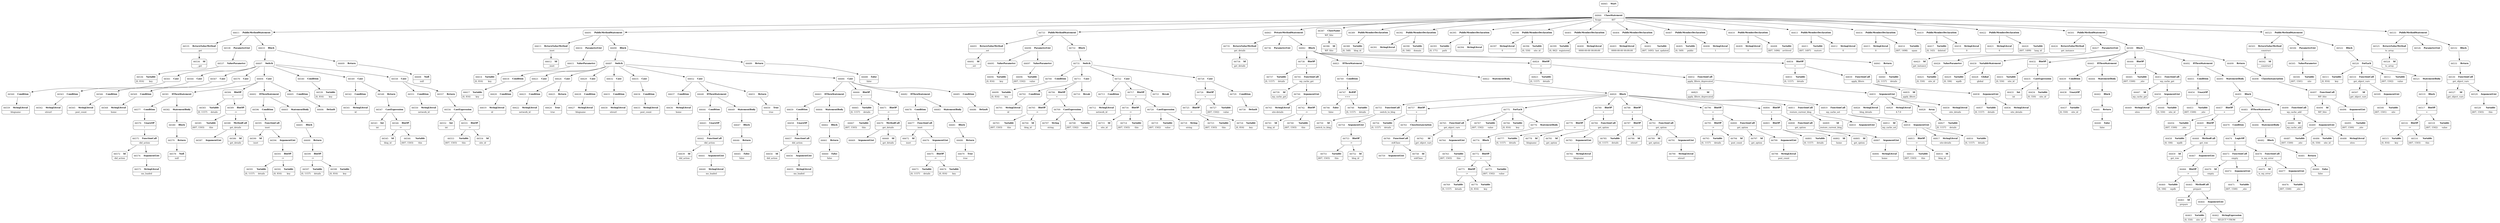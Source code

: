 digraph ast {
node [shape=none];
66561 [label=<<TABLE border='1' cellspacing='0' cellpadding='10' style='rounded' ><TR><TD border='0'>66561</TD><TD border='0'><B>Case</B></TD></TR></TABLE>>];
66561 -> 66560 [weight=2];
66560 [label=<<TABLE border='1' cellspacing='0' cellpadding='10' style='rounded' ><TR><TD border='0'>66560</TD><TD border='0'><B>Condition</B></TD></TR></TABLE>>];
66560 -> 66559 [weight=2];
66563 [label=<<TABLE border='1' cellspacing='0' cellpadding='10' style='rounded' ><TR><TD border='0'>66563</TD><TD border='0'><B>Condition</B></TD></TR></TABLE>>];
66563 -> 66562 [weight=2];
66562 [label=<<TABLE border='1' cellspacing='0' cellpadding='10' style='rounded' ><TR><TD border='0'>66562</TD><TD border='0'><B>StringLiteral</B></TD></TR><HR/><TR><TD border='0' cellpadding='5' colspan='2'>siteurl</TD></TR></TABLE>>];
66565 [label=<<TABLE border='1' cellspacing='0' cellpadding='10' style='rounded' ><TR><TD border='0'>66565</TD><TD border='0'><B>StringLiteral</B></TD></TR><HR/><TR><TD border='0' cellpadding='5' colspan='2'>post_count</TD></TR></TABLE>>];
66564 [label=<<TABLE border='1' cellspacing='0' cellpadding='10' style='rounded' ><TR><TD border='0'>66564</TD><TD border='0'><B>Case</B></TD></TR></TABLE>>];
66564 -> 66563 [weight=2];
66567 [label=<<TABLE border='1' cellspacing='0' cellpadding='10' style='rounded' ><TR><TD border='0'>66567</TD><TD border='0'><B>Case</B></TD></TR></TABLE>>];
66567 -> 66566 [weight=2];
66566 [label=<<TABLE border='1' cellspacing='0' cellpadding='10' style='rounded' ><TR><TD border='0'>66566</TD><TD border='0'><B>Condition</B></TD></TR></TABLE>>];
66566 -> 66565 [weight=2];
66569 [label=<<TABLE border='1' cellspacing='0' cellpadding='10' style='rounded' ><TR><TD border='0'>66569</TD><TD border='0'><B>Condition</B></TD></TR></TABLE>>];
66569 -> 66568 [weight=2];
66568 [label=<<TABLE border='1' cellspacing='0' cellpadding='10' style='rounded' ><TR><TD border='0'>66568</TD><TD border='0'><B>StringLiteral</B></TD></TR><HR/><TR><TD border='0' cellpadding='5' colspan='2'>home</TD></TR></TABLE>>];
66570 [label=<<TABLE border='1' cellspacing='0' cellpadding='10' style='rounded' ><TR><TD border='0'>66570</TD><TD border='0'><B>Case</B></TD></TR></TABLE>>];
66570 -> 66569 [weight=2];
66573 [label=<<TABLE border='1' cellspacing='0' cellpadding='10' style='rounded' ><TR><TD border='0'>66573</TD><TD border='0'><B>StringLiteral</B></TD></TR><HR/><TR><TD border='0' cellpadding='5' colspan='2'>ms_loaded</TD></TR></TABLE>>];
66572 [label=<<TABLE border='1' cellspacing='0' cellpadding='10' style='rounded' ><TR><TD border='0'>66572</TD><TD border='0'><B>Id</B></TD></TR><HR/><TR><TD border='0' cellpadding='5' colspan='2'>did_action</TD></TR></TABLE>>];
66575 [label=<<TABLE border='1' cellspacing='0' cellpadding='10' style='rounded' ><TR><TD border='0'>66575</TD><TD border='0'><B>FunctionCall</B></TD></TR><HR/><TR><TD border='0' cellpadding='5' colspan='2'>did_action</TD></TR></TABLE>>];
66575 -> 66572 [weight=2];
66575 -> 66574 [weight=2];
66574 [label=<<TABLE border='1' cellspacing='0' cellpadding='10' style='rounded' ><TR><TD border='0'>66574</TD><TD border='0'><B>ArgumentList</B></TD></TR></TABLE>>];
66574 -> 66573 [weight=2];
66577 [label=<<TABLE border='1' cellspacing='0' cellpadding='10' style='rounded' ><TR><TD border='0'>66577</TD><TD border='0'><B>Condition</B></TD></TR></TABLE>>];
66577 -> 66576 [weight=2];
66576 [label=<<TABLE border='1' cellspacing='0' cellpadding='10' style='rounded' ><TR><TD border='0'>66576</TD><TD border='0'><B>UnaryOP</B></TD></TR><HR/><TR><TD border='0' cellpadding='5' colspan='2'>!</TD></TR></TABLE>>];
66576 -> 66575 [weight=2];
66579 [label=<<TABLE border='1' cellspacing='0' cellpadding='10' style='rounded' ><TR><TD border='0'>66579</TD><TD border='0'><B>Return</B></TD></TR></TABLE>>];
66579 -> 66578 [weight=2];
66578 [label=<<TABLE border='1' cellspacing='0' cellpadding='10' style='rounded' ><TR><TD border='0'>66578</TD><TD border='0'><B>Null</B></TD></TR><HR/><TR><TD border='0' cellpadding='5' colspan='2'>null</TD></TR></TABLE>>];
66581 [label=<<TABLE border='1' cellspacing='0' cellpadding='10' style='rounded' ><TR><TD border='0'>66581</TD><TD border='0'><B>IfThenStatement</B></TD></TR></TABLE>>];
66581 -> 66577 [weight=2];
66581 -> 66582 [weight=2];
66580 [label=<<TABLE border='1' cellspacing='0' cellpadding='10' style='rounded' ><TR><TD border='0'>66580</TD><TD border='0'><B>Block</B></TD></TR></TABLE>>];
66580 -> 66579 [weight=2];
66583 [label=<<TABLE border='1' cellspacing='0' cellpadding='10' style='rounded' ><TR><TD border='0'>66583</TD><TD border='0'><B>Variable</B></TD></TR><HR/><TR><TD border='0' cellpadding='5'>(0, 1157)</TD><TD border='0' cellpadding='5'>details</TD></TR></TABLE>>];
66582 [label=<<TABLE border='1' cellspacing='0' cellpadding='10' style='rounded' ><TR><TD border='0'>66582</TD><TD border='0'><B>StatementBody</B></TD></TR></TABLE>>];
66582 -> 66580 [weight=2];
66585 [label=<<TABLE border='1' cellspacing='0' cellpadding='10' style='rounded' ><TR><TD border='0'>66585</TD><TD border='0'><B>Variable</B></TD></TR><HR/><TR><TD border='0' cellpadding='5'>(407, 1503)</TD><TD border='0' cellpadding='5'>this</TD></TR></TABLE>>];
66584 [label=<<TABLE border='1' cellspacing='0' cellpadding='10' style='rounded' ><TR><TD border='0'>66584</TD><TD border='0'><B>BinOP</B></TD></TR><HR/><TR><TD border='0' cellpadding='5' colspan='2'>=</TD></TR></TABLE>>];
66584 -> 66583 [weight=2];
66584 -> 66589 [weight=2];
66587 [label=<<TABLE border='1' cellspacing='0' cellpadding='10' style='rounded' ><TR><TD border='0'>66587</TD><TD border='0'><B>ArgumentList</B></TD></TR></TABLE>>];
66586 [label=<<TABLE border='1' cellspacing='0' cellpadding='10' style='rounded' ><TR><TD border='0'>66586</TD><TD border='0'><B>Id</B></TD></TR><HR/><TR><TD border='0' cellpadding='5' colspan='2'>get_details</TD></TR></TABLE>>];
66589 [label=<<TABLE border='1' cellspacing='0' cellpadding='10' style='rounded' ><TR><TD border='0'>66589</TD><TD border='0'><B>BinOP</B></TD></TR><HR/><TR><TD border='0' cellpadding='5' colspan='2'>-&gt;</TD></TR></TABLE>>];
66589 -> 66585 [weight=2];
66589 -> 66588 [weight=2];
66588 [label=<<TABLE border='1' cellspacing='0' cellpadding='10' style='rounded' ><TR><TD border='0'>66588</TD><TD border='0'><B>MethodCall</B></TD></TR><HR/><TR><TD border='0' cellpadding='5' colspan='2'>get_details</TD></TR></TABLE>>];
66588 -> 66586 [weight=2];
66588 -> 66587 [weight=2];
66591 [label=<<TABLE border='1' cellspacing='0' cellpadding='10' style='rounded' ><TR><TD border='0'>66591</TD><TD border='0'><B>Variable</B></TD></TR><HR/><TR><TD border='0' cellpadding='5'>(0, 1157)</TD><TD border='0' cellpadding='5'>details</TD></TR></TABLE>>];
66590 [label=<<TABLE border='1' cellspacing='0' cellpadding='10' style='rounded' ><TR><TD border='0'>66590</TD><TD border='0'><B>Id</B></TD></TR><HR/><TR><TD border='0' cellpadding='5' colspan='2'>isset</TD></TR></TABLE>>];
66593 [label=<<TABLE border='1' cellspacing='0' cellpadding='10' style='rounded' ><TR><TD border='0'>66593</TD><TD border='0'><B>BinOP</B></TD></TR><HR/><TR><TD border='0' cellpadding='5' colspan='2'>-&gt;</TD></TR></TABLE>>];
66593 -> 66591 [weight=2];
66593 -> 66592 [weight=2];
66592 [label=<<TABLE border='1' cellspacing='0' cellpadding='10' style='rounded' ><TR><TD border='0'>66592</TD><TD border='0'><B>Variable</B></TD></TR><HR/><TR><TD border='0' cellpadding='5'>(0, 816)</TD><TD border='0' cellpadding='5'>key</TD></TR></TABLE>>];
66595 [label=<<TABLE border='1' cellspacing='0' cellpadding='10' style='rounded' ><TR><TD border='0'>66595</TD><TD border='0'><B>FunctionCall</B></TD></TR><HR/><TR><TD border='0' cellpadding='5' colspan='2'>isset</TD></TR></TABLE>>];
66595 -> 66590 [weight=2];
66595 -> 66594 [weight=2];
66594 [label=<<TABLE border='1' cellspacing='0' cellpadding='10' style='rounded' ><TR><TD border='0'>66594</TD><TD border='0'><B>ArgumentList</B></TD></TR></TABLE>>];
66594 -> 66593 [weight=2];
66597 [label=<<TABLE border='1' cellspacing='0' cellpadding='10' style='rounded' ><TR><TD border='0'>66597</TD><TD border='0'><B>Variable</B></TD></TR><HR/><TR><TD border='0' cellpadding='5'>(0, 1157)</TD><TD border='0' cellpadding='5'>details</TD></TR></TABLE>>];
66596 [label=<<TABLE border='1' cellspacing='0' cellpadding='10' style='rounded' ><TR><TD border='0'>66596</TD><TD border='0'><B>Condition</B></TD></TR></TABLE>>];
66596 -> 66595 [weight=2];
66599 [label=<<TABLE border='1' cellspacing='0' cellpadding='10' style='rounded' ><TR><TD border='0'>66599</TD><TD border='0'><B>BinOP</B></TD></TR><HR/><TR><TD border='0' cellpadding='5' colspan='2'>-&gt;</TD></TR></TABLE>>];
66599 -> 66597 [weight=2];
66599 -> 66598 [weight=2];
66598 [label=<<TABLE border='1' cellspacing='0' cellpadding='10' style='rounded' ><TR><TD border='0'>66598</TD><TD border='0'><B>Variable</B></TD></TR><HR/><TR><TD border='0' cellpadding='5'>(0, 816)</TD><TD border='0' cellpadding='5'>key</TD></TR></TABLE>>];
66601 [label=<<TABLE border='1' cellspacing='0' cellpadding='10' style='rounded' ><TR><TD border='0'>66601</TD><TD border='0'><B>Block</B></TD></TR></TABLE>>];
66601 -> 66600 [weight=2];
66600 [label=<<TABLE border='1' cellspacing='0' cellpadding='10' style='rounded' ><TR><TD border='0'>66600</TD><TD border='0'><B>Return</B></TD></TR></TABLE>>];
66600 -> 66599 [weight=2];
66603 [label=<<TABLE border='1' cellspacing='0' cellpadding='10' style='rounded' ><TR><TD border='0'>66603</TD><TD border='0'><B>StatementBody</B></TD></TR></TABLE>>];
66603 -> 66601 [weight=2];
66602 [label=<<TABLE border='1' cellspacing='0' cellpadding='10' style='rounded' ><TR><TD border='0'>66602</TD><TD border='0'><B>IfThenStatement</B></TD></TR></TABLE>>];
66602 -> 66596 [weight=2];
66602 -> 66603 [weight=2];
66605 [label=<<TABLE border='1' cellspacing='0' cellpadding='10' style='rounded' ><TR><TD border='0'>66605</TD><TD border='0'><B>Condition</B></TD></TR></TABLE>>];
66605 -> 66606 [weight=2];
66604 [label=<<TABLE border='1' cellspacing='0' cellpadding='10' style='rounded' ><TR><TD border='0'>66604</TD><TD border='0'><B>Case</B></TD></TR></TABLE>>];
66604 -> 66605 [weight=2];
66604 -> 66581 [weight=2];
66604 -> 66584 [weight=2];
66604 -> 66602 [weight=2];
66607 [label=<<TABLE border='1' cellspacing='0' cellpadding='10' style='rounded' ><TR><TD border='0'>66607</TD><TD border='0'><B>Switch</B></TD></TR></TABLE>>];
66607 -> 66540 [weight=2];
66607 -> 66549 [weight=2];
66607 -> 66558 [weight=2];
66607 -> 66561 [weight=2];
66607 -> 66564 [weight=2];
66607 -> 66567 [weight=2];
66607 -> 66570 [weight=2];
66607 -> 66604 [weight=2];
66606 [label=<<TABLE border='1' cellspacing='0' cellpadding='10' style='rounded' ><TR><TD border='0'>66606</TD><TD border='0'><B>Default</B></TD></TR></TABLE>>];
66609 [label=<<TABLE border='1' cellspacing='0' cellpadding='10' style='rounded' ><TR><TD border='0'>66609</TD><TD border='0'><B>Return</B></TD></TR></TABLE>>];
66609 -> 66608 [weight=2];
66608 [label=<<TABLE border='1' cellspacing='0' cellpadding='10' style='rounded' ><TR><TD border='0'>66608</TD><TD border='0'><B>Null</B></TD></TR><HR/><TR><TD border='0' cellpadding='5' colspan='2'>null</TD></TR></TABLE>>];
66611 [label=<<TABLE border='1' cellspacing='0' cellpadding='10' style='rounded' ><TR><TD border='0'>66611</TD><TD border='0'><B>PublicMethodStatement</B></TD></TR></TABLE>>];
66611 -> 66535 [weight=2];
66611 -> 66538 [weight=2];
66611 -> 66610 [weight=2];
66610 [label=<<TABLE border='1' cellspacing='0' cellpadding='10' style='rounded' ><TR><TD border='0'>66610</TD><TD border='0'><B>Block</B></TD></TR></TABLE>>];
66610 -> 66607 [weight=2];
66610 -> 66609 [weight=2];
66613 [label=<<TABLE border='1' cellspacing='0' cellpadding='10' style='rounded' ><TR><TD border='0'>66613</TD><TD border='0'><B>ReturnValueMethod</B></TD></TR><HR/><TR><TD border='0' cellpadding='5' colspan='2'>__isset</TD></TR></TABLE>>];
66613 -> 66612 [weight=2];
66612 [label=<<TABLE border='1' cellspacing='0' cellpadding='10' style='rounded' ><TR><TD border='0'>66612</TD><TD border='0'><B>Id</B></TD></TR><HR/><TR><TD border='0' cellpadding='5' colspan='2'>__isset</TD></TR></TABLE>>];
66615 [label=<<TABLE border='1' cellspacing='0' cellpadding='10' style='rounded' ><TR><TD border='0'>66615</TD><TD border='0'><B>ValueParameter</B></TD></TR></TABLE>>];
66615 -> 66614 [weight=2];
66614 [label=<<TABLE border='1' cellspacing='0' cellpadding='10' style='rounded' ><TR><TD border='0'>66614</TD><TD border='0'><B>Variable</B></TD></TR><HR/><TR><TD border='0' cellpadding='5'>(0, 816)</TD><TD border='0' cellpadding='5'>key</TD></TR></TABLE>>];
66617 [label=<<TABLE border='1' cellspacing='0' cellpadding='10' style='rounded' ><TR><TD border='0'>66617</TD><TD border='0'><B>Variable</B></TD></TR><HR/><TR><TD border='0' cellpadding='5'>(0, 816)</TD><TD border='0' cellpadding='5'>key</TD></TR></TABLE>>];
66616 [label=<<TABLE border='1' cellspacing='0' cellpadding='10' style='rounded' ><TR><TD border='0'>66616</TD><TD border='0'><B>ParameterList</B></TD></TR></TABLE>>];
66616 -> 66615 [weight=2];
66619 [label=<<TABLE border='1' cellspacing='0' cellpadding='10' style='rounded' ><TR><TD border='0'>66619</TD><TD border='0'><B>StringLiteral</B></TD></TR><HR/><TR><TD border='0' cellpadding='5' colspan='2'>id</TD></TR></TABLE>>];
66618 [label=<<TABLE border='1' cellspacing='0' cellpadding='10' style='rounded' ><TR><TD border='0'>66618</TD><TD border='0'><B>Condition</B></TD></TR></TABLE>>];
66618 -> 66617 [weight=2];
66621 [label=<<TABLE border='1' cellspacing='0' cellpadding='10' style='rounded' ><TR><TD border='0'>66621</TD><TD border='0'><B>Case</B></TD></TR></TABLE>>];
66621 -> 66620 [weight=2];
66620 [label=<<TABLE border='1' cellspacing='0' cellpadding='10' style='rounded' ><TR><TD border='0'>66620</TD><TD border='0'><B>Condition</B></TD></TR></TABLE>>];
66620 -> 66619 [weight=2];
66623 [label=<<TABLE border='1' cellspacing='0' cellpadding='10' style='rounded' ><TR><TD border='0'>66623</TD><TD border='0'><B>Condition</B></TD></TR></TABLE>>];
66623 -> 66622 [weight=2];
66622 [label=<<TABLE border='1' cellspacing='0' cellpadding='10' style='rounded' ><TR><TD border='0'>66622</TD><TD border='0'><B>StringLiteral</B></TD></TR><HR/><TR><TD border='0' cellpadding='5' colspan='2'>network_id</TD></TR></TABLE>>];
66625 [label=<<TABLE border='1' cellspacing='0' cellpadding='10' style='rounded' ><TR><TD border='0'>66625</TD><TD border='0'><B>Return</B></TD></TR></TABLE>>];
66625 -> 66624 [weight=2];
66624 [label=<<TABLE border='1' cellspacing='0' cellpadding='10' style='rounded' ><TR><TD border='0'>66624</TD><TD border='0'><B>True</B></TD></TR><HR/><TR><TD border='0' cellpadding='5' colspan='2'>true</TD></TR></TABLE>>];
66627 [label=<<TABLE border='1' cellspacing='0' cellpadding='10' style='rounded' ><TR><TD border='0'>66627</TD><TD border='0'><B>StringLiteral</B></TD></TR><HR/><TR><TD border='0' cellpadding='5' colspan='2'>blogname</TD></TR></TABLE>>];
66626 [label=<<TABLE border='1' cellspacing='0' cellpadding='10' style='rounded' ><TR><TD border='0'>66626</TD><TD border='0'><B>Case</B></TD></TR></TABLE>>];
66626 -> 66623 [weight=2];
66626 -> 66625 [weight=2];
66629 [label=<<TABLE border='1' cellspacing='0' cellpadding='10' style='rounded' ><TR><TD border='0'>66629</TD><TD border='0'><B>Case</B></TD></TR></TABLE>>];
66629 -> 66628 [weight=2];
66628 [label=<<TABLE border='1' cellspacing='0' cellpadding='10' style='rounded' ><TR><TD border='0'>66628</TD><TD border='0'><B>Condition</B></TD></TR></TABLE>>];
66628 -> 66627 [weight=2];
66631 [label=<<TABLE border='1' cellspacing='0' cellpadding='10' style='rounded' ><TR><TD border='0'>66631</TD><TD border='0'><B>Condition</B></TD></TR></TABLE>>];
66631 -> 66630 [weight=2];
66630 [label=<<TABLE border='1' cellspacing='0' cellpadding='10' style='rounded' ><TR><TD border='0'>66630</TD><TD border='0'><B>StringLiteral</B></TD></TR><HR/><TR><TD border='0' cellpadding='5' colspan='2'>siteurl</TD></TR></TABLE>>];
66633 [label=<<TABLE border='1' cellspacing='0' cellpadding='10' style='rounded' ><TR><TD border='0'>66633</TD><TD border='0'><B>StringLiteral</B></TD></TR><HR/><TR><TD border='0' cellpadding='5' colspan='2'>post_count</TD></TR></TABLE>>];
66632 [label=<<TABLE border='1' cellspacing='0' cellpadding='10' style='rounded' ><TR><TD border='0'>66632</TD><TD border='0'><B>Case</B></TD></TR></TABLE>>];
66632 -> 66631 [weight=2];
66635 [label=<<TABLE border='1' cellspacing='0' cellpadding='10' style='rounded' ><TR><TD border='0'>66635</TD><TD border='0'><B>Case</B></TD></TR></TABLE>>];
66635 -> 66634 [weight=2];
66634 [label=<<TABLE border='1' cellspacing='0' cellpadding='10' style='rounded' ><TR><TD border='0'>66634</TD><TD border='0'><B>Condition</B></TD></TR></TABLE>>];
66634 -> 66633 [weight=2];
66637 [label=<<TABLE border='1' cellspacing='0' cellpadding='10' style='rounded' ><TR><TD border='0'>66637</TD><TD border='0'><B>Condition</B></TD></TR></TABLE>>];
66637 -> 66636 [weight=2];
66636 [label=<<TABLE border='1' cellspacing='0' cellpadding='10' style='rounded' ><TR><TD border='0'>66636</TD><TD border='0'><B>StringLiteral</B></TD></TR><HR/><TR><TD border='0' cellpadding='5' colspan='2'>home</TD></TR></TABLE>>];
66639 [label=<<TABLE border='1' cellspacing='0' cellpadding='10' style='rounded' ><TR><TD border='0'>66639</TD><TD border='0'><B>Id</B></TD></TR><HR/><TR><TD border='0' cellpadding='5' colspan='2'>did_action</TD></TR></TABLE>>];
66641 [label=<<TABLE border='1' cellspacing='0' cellpadding='10' style='rounded' ><TR><TD border='0'>66641</TD><TD border='0'><B>ArgumentList</B></TD></TR></TABLE>>];
66641 -> 66640 [weight=2];
66640 [label=<<TABLE border='1' cellspacing='0' cellpadding='10' style='rounded' ><TR><TD border='0'>66640</TD><TD border='0'><B>StringLiteral</B></TD></TR><HR/><TR><TD border='0' cellpadding='5' colspan='2'>ms_loaded</TD></TR></TABLE>>];
66643 [label=<<TABLE border='1' cellspacing='0' cellpadding='10' style='rounded' ><TR><TD border='0'>66643</TD><TD border='0'><B>UnaryOP</B></TD></TR><HR/><TR><TD border='0' cellpadding='5' colspan='2'>!</TD></TR></TABLE>>];
66643 -> 66642 [weight=2];
66642 [label=<<TABLE border='1' cellspacing='0' cellpadding='10' style='rounded' ><TR><TD border='0'>66642</TD><TD border='0'><B>FunctionCall</B></TD></TR><HR/><TR><TD border='0' cellpadding='5' colspan='2'>did_action</TD></TR></TABLE>>];
66642 -> 66639 [weight=2];
66642 -> 66641 [weight=2];
66645 [label=<<TABLE border='1' cellspacing='0' cellpadding='10' style='rounded' ><TR><TD border='0'>66645</TD><TD border='0'><B>False</B></TD></TR><HR/><TR><TD border='0' cellpadding='5' colspan='2'>false</TD></TR></TABLE>>];
66644 [label=<<TABLE border='1' cellspacing='0' cellpadding='10' style='rounded' ><TR><TD border='0'>66644</TD><TD border='0'><B>Condition</B></TD></TR></TABLE>>];
66644 -> 66643 [weight=2];
66647 [label=<<TABLE border='1' cellspacing='0' cellpadding='10' style='rounded' ><TR><TD border='0'>66647</TD><TD border='0'><B>Block</B></TD></TR></TABLE>>];
66647 -> 66646 [weight=2];
66646 [label=<<TABLE border='1' cellspacing='0' cellpadding='10' style='rounded' ><TR><TD border='0'>66646</TD><TD border='0'><B>Return</B></TD></TR></TABLE>>];
66646 -> 66645 [weight=2];
66649 [label=<<TABLE border='1' cellspacing='0' cellpadding='10' style='rounded' ><TR><TD border='0'>66649</TD><TD border='0'><B>StatementBody</B></TD></TR></TABLE>>];
66649 -> 66647 [weight=2];
66648 [label=<<TABLE border='1' cellspacing='0' cellpadding='10' style='rounded' ><TR><TD border='0'>66648</TD><TD border='0'><B>IfThenStatement</B></TD></TR></TABLE>>];
66648 -> 66644 [weight=2];
66648 -> 66649 [weight=2];
66651 [label=<<TABLE border='1' cellspacing='0' cellpadding='10' style='rounded' ><TR><TD border='0'>66651</TD><TD border='0'><B>Return</B></TD></TR></TABLE>>];
66651 -> 66650 [weight=2];
66650 [label=<<TABLE border='1' cellspacing='0' cellpadding='10' style='rounded' ><TR><TD border='0'>66650</TD><TD border='0'><B>True</B></TD></TR><HR/><TR><TD border='0' cellpadding='5' colspan='2'>true</TD></TR></TABLE>>];
66652 [label=<<TABLE border='1' cellspacing='0' cellpadding='10' style='rounded' ><TR><TD border='0'>66652</TD><TD border='0'><B>Case</B></TD></TR></TABLE>>];
66652 -> 66637 [weight=2];
66652 -> 66648 [weight=2];
66652 -> 66651 [weight=2];
66655 [label=<<TABLE border='1' cellspacing='0' cellpadding='10' style='rounded' ><TR><TD border='0'>66655</TD><TD border='0'><B>StringLiteral</B></TD></TR><HR/><TR><TD border='0' cellpadding='5' colspan='2'>ms_loaded</TD></TR></TABLE>>];
66654 [label=<<TABLE border='1' cellspacing='0' cellpadding='10' style='rounded' ><TR><TD border='0'>66654</TD><TD border='0'><B>Id</B></TD></TR><HR/><TR><TD border='0' cellpadding='5' colspan='2'>did_action</TD></TR></TABLE>>];
66657 [label=<<TABLE border='1' cellspacing='0' cellpadding='10' style='rounded' ><TR><TD border='0'>66657</TD><TD border='0'><B>FunctionCall</B></TD></TR><HR/><TR><TD border='0' cellpadding='5' colspan='2'>did_action</TD></TR></TABLE>>];
66657 -> 66654 [weight=2];
66657 -> 66656 [weight=2];
66656 [label=<<TABLE border='1' cellspacing='0' cellpadding='10' style='rounded' ><TR><TD border='0'>66656</TD><TD border='0'><B>ArgumentList</B></TD></TR></TABLE>>];
66656 -> 66655 [weight=2];
66659 [label=<<TABLE border='1' cellspacing='0' cellpadding='10' style='rounded' ><TR><TD border='0'>66659</TD><TD border='0'><B>Condition</B></TD></TR></TABLE>>];
66659 -> 66658 [weight=2];
66658 [label=<<TABLE border='1' cellspacing='0' cellpadding='10' style='rounded' ><TR><TD border='0'>66658</TD><TD border='0'><B>UnaryOP</B></TD></TR><HR/><TR><TD border='0' cellpadding='5' colspan='2'>!</TD></TR></TABLE>>];
66658 -> 66657 [weight=2];
66661 [label=<<TABLE border='1' cellspacing='0' cellpadding='10' style='rounded' ><TR><TD border='0'>66661</TD><TD border='0'><B>Return</B></TD></TR></TABLE>>];
66661 -> 66660 [weight=2];
66660 [label=<<TABLE border='1' cellspacing='0' cellpadding='10' style='rounded' ><TR><TD border='0'>66660</TD><TD border='0'><B>False</B></TD></TR><HR/><TR><TD border='0' cellpadding='5' colspan='2'>false</TD></TR></TABLE>>];
66663 [label=<<TABLE border='1' cellspacing='0' cellpadding='10' style='rounded' ><TR><TD border='0'>66663</TD><TD border='0'><B>IfThenStatement</B></TD></TR></TABLE>>];
66663 -> 66659 [weight=2];
66663 -> 66664 [weight=2];
66662 [label=<<TABLE border='1' cellspacing='0' cellpadding='10' style='rounded' ><TR><TD border='0'>66662</TD><TD border='0'><B>Block</B></TD></TR></TABLE>>];
66662 -> 66661 [weight=2];
66665 [label=<<TABLE border='1' cellspacing='0' cellpadding='10' style='rounded' ><TR><TD border='0'>66665</TD><TD border='0'><B>Variable</B></TD></TR><HR/><TR><TD border='0' cellpadding='5'>(0, 1157)</TD><TD border='0' cellpadding='5'>details</TD></TR></TABLE>>];
66664 [label=<<TABLE border='1' cellspacing='0' cellpadding='10' style='rounded' ><TR><TD border='0'>66664</TD><TD border='0'><B>StatementBody</B></TD></TR></TABLE>>];
66664 -> 66662 [weight=2];
66667 [label=<<TABLE border='1' cellspacing='0' cellpadding='10' style='rounded' ><TR><TD border='0'>66667</TD><TD border='0'><B>Variable</B></TD></TR><HR/><TR><TD border='0' cellpadding='5'>(407, 1503)</TD><TD border='0' cellpadding='5'>this</TD></TR></TABLE>>];
66666 [label=<<TABLE border='1' cellspacing='0' cellpadding='10' style='rounded' ><TR><TD border='0'>66666</TD><TD border='0'><B>BinOP</B></TD></TR><HR/><TR><TD border='0' cellpadding='5' colspan='2'>=</TD></TR></TABLE>>];
66666 -> 66665 [weight=2];
66666 -> 66671 [weight=2];
66669 [label=<<TABLE border='1' cellspacing='0' cellpadding='10' style='rounded' ><TR><TD border='0'>66669</TD><TD border='0'><B>ArgumentList</B></TD></TR></TABLE>>];
66668 [label=<<TABLE border='1' cellspacing='0' cellpadding='10' style='rounded' ><TR><TD border='0'>66668</TD><TD border='0'><B>Id</B></TD></TR><HR/><TR><TD border='0' cellpadding='5' colspan='2'>get_details</TD></TR></TABLE>>];
66671 [label=<<TABLE border='1' cellspacing='0' cellpadding='10' style='rounded' ><TR><TD border='0'>66671</TD><TD border='0'><B>BinOP</B></TD></TR><HR/><TR><TD border='0' cellpadding='5' colspan='2'>-&gt;</TD></TR></TABLE>>];
66671 -> 66667 [weight=2];
66671 -> 66670 [weight=2];
66670 [label=<<TABLE border='1' cellspacing='0' cellpadding='10' style='rounded' ><TR><TD border='0'>66670</TD><TD border='0'><B>MethodCall</B></TD></TR><HR/><TR><TD border='0' cellpadding='5' colspan='2'>get_details</TD></TR></TABLE>>];
66670 -> 66668 [weight=2];
66670 -> 66669 [weight=2];
66673 [label=<<TABLE border='1' cellspacing='0' cellpadding='10' style='rounded' ><TR><TD border='0'>66673</TD><TD border='0'><B>Variable</B></TD></TR><HR/><TR><TD border='0' cellpadding='5'>(0, 1157)</TD><TD border='0' cellpadding='5'>details</TD></TR></TABLE>>];
66672 [label=<<TABLE border='1' cellspacing='0' cellpadding='10' style='rounded' ><TR><TD border='0'>66672</TD><TD border='0'><B>Id</B></TD></TR><HR/><TR><TD border='0' cellpadding='5' colspan='2'>isset</TD></TR></TABLE>>];
66675 [label=<<TABLE border='1' cellspacing='0' cellpadding='10' style='rounded' ><TR><TD border='0'>66675</TD><TD border='0'><B>BinOP</B></TD></TR><HR/><TR><TD border='0' cellpadding='5' colspan='2'>-&gt;</TD></TR></TABLE>>];
66675 -> 66673 [weight=2];
66675 -> 66674 [weight=2];
66674 [label=<<TABLE border='1' cellspacing='0' cellpadding='10' style='rounded' ><TR><TD border='0'>66674</TD><TD border='0'><B>Variable</B></TD></TR><HR/><TR><TD border='0' cellpadding='5'>(0, 816)</TD><TD border='0' cellpadding='5'>key</TD></TR></TABLE>>];
66677 [label=<<TABLE border='1' cellspacing='0' cellpadding='10' style='rounded' ><TR><TD border='0'>66677</TD><TD border='0'><B>FunctionCall</B></TD></TR><HR/><TR><TD border='0' cellpadding='5' colspan='2'>isset</TD></TR></TABLE>>];
66677 -> 66672 [weight=2];
66677 -> 66676 [weight=2];
66676 [label=<<TABLE border='1' cellspacing='0' cellpadding='10' style='rounded' ><TR><TD border='0'>66676</TD><TD border='0'><B>ArgumentList</B></TD></TR></TABLE>>];
66676 -> 66675 [weight=2];
66679 [label=<<TABLE border='1' cellspacing='0' cellpadding='10' style='rounded' ><TR><TD border='0'>66679</TD><TD border='0'><B>True</B></TD></TR><HR/><TR><TD border='0' cellpadding='5' colspan='2'>true</TD></TR></TABLE>>];
66678 [label=<<TABLE border='1' cellspacing='0' cellpadding='10' style='rounded' ><TR><TD border='0'>66678</TD><TD border='0'><B>Condition</B></TD></TR></TABLE>>];
66678 -> 66677 [weight=2];
66681 [label=<<TABLE border='1' cellspacing='0' cellpadding='10' style='rounded' ><TR><TD border='0'>66681</TD><TD border='0'><B>Block</B></TD></TR></TABLE>>];
66681 -> 66680 [weight=2];
66680 [label=<<TABLE border='1' cellspacing='0' cellpadding='10' style='rounded' ><TR><TD border='0'>66680</TD><TD border='0'><B>Return</B></TD></TR></TABLE>>];
66680 -> 66679 [weight=2];
66683 [label=<<TABLE border='1' cellspacing='0' cellpadding='10' style='rounded' ><TR><TD border='0'>66683</TD><TD border='0'><B>StatementBody</B></TD></TR></TABLE>>];
66683 -> 66681 [weight=2];
66682 [label=<<TABLE border='1' cellspacing='0' cellpadding='10' style='rounded' ><TR><TD border='0'>66682</TD><TD border='0'><B>IfThenStatement</B></TD></TR></TABLE>>];
66682 -> 66678 [weight=2];
66682 -> 66683 [weight=2];
66685 [label=<<TABLE border='1' cellspacing='0' cellpadding='10' style='rounded' ><TR><TD border='0'>66685</TD><TD border='0'><B>Condition</B></TD></TR></TABLE>>];
66685 -> 66686 [weight=2];
66684 [label=<<TABLE border='1' cellspacing='0' cellpadding='10' style='rounded' ><TR><TD border='0'>66684</TD><TD border='0'><B>Case</B></TD></TR></TABLE>>];
66684 -> 66685 [weight=2];
66684 -> 66663 [weight=2];
66684 -> 66666 [weight=2];
66684 -> 66682 [weight=2];
66687 [label=<<TABLE border='1' cellspacing='0' cellpadding='10' style='rounded' ><TR><TD border='0'>66687</TD><TD border='0'><B>Switch</B></TD></TR></TABLE>>];
66687 -> 66618 [weight=2];
66687 -> 66621 [weight=2];
66687 -> 66626 [weight=2];
66687 -> 66629 [weight=2];
66687 -> 66632 [weight=2];
66687 -> 66635 [weight=2];
66687 -> 66652 [weight=2];
66687 -> 66684 [weight=2];
66686 [label=<<TABLE border='1' cellspacing='0' cellpadding='10' style='rounded' ><TR><TD border='0'>66686</TD><TD border='0'><B>Default</B></TD></TR></TABLE>>];
66689 [label=<<TABLE border='1' cellspacing='0' cellpadding='10' style='rounded' ><TR><TD border='0'>66689</TD><TD border='0'><B>Return</B></TD></TR></TABLE>>];
66689 -> 66688 [weight=2];
66688 [label=<<TABLE border='1' cellspacing='0' cellpadding='10' style='rounded' ><TR><TD border='0'>66688</TD><TD border='0'><B>False</B></TD></TR><HR/><TR><TD border='0' cellpadding='5' colspan='2'>false</TD></TR></TABLE>>];
66691 [label=<<TABLE border='1' cellspacing='0' cellpadding='10' style='rounded' ><TR><TD border='0'>66691</TD><TD border='0'><B>PublicMethodStatement</B></TD></TR></TABLE>>];
66691 -> 66613 [weight=2];
66691 -> 66616 [weight=2];
66691 -> 66690 [weight=2];
66690 [label=<<TABLE border='1' cellspacing='0' cellpadding='10' style='rounded' ><TR><TD border='0'>66690</TD><TD border='0'><B>Block</B></TD></TR></TABLE>>];
66690 -> 66687 [weight=2];
66690 -> 66689 [weight=2];
66693 [label=<<TABLE border='1' cellspacing='0' cellpadding='10' style='rounded' ><TR><TD border='0'>66693</TD><TD border='0'><B>ReturnValueMethod</B></TD></TR><HR/><TR><TD border='0' cellpadding='5' colspan='2'>__set</TD></TR></TABLE>>];
66693 -> 66692 [weight=2];
66692 [label=<<TABLE border='1' cellspacing='0' cellpadding='10' style='rounded' ><TR><TD border='0'>66692</TD><TD border='0'><B>Id</B></TD></TR><HR/><TR><TD border='0' cellpadding='5' colspan='2'>__set</TD></TR></TABLE>>];
66695 [label=<<TABLE border='1' cellspacing='0' cellpadding='10' style='rounded' ><TR><TD border='0'>66695</TD><TD border='0'><B>ValueParameter</B></TD></TR></TABLE>>];
66695 -> 66694 [weight=2];
66694 [label=<<TABLE border='1' cellspacing='0' cellpadding='10' style='rounded' ><TR><TD border='0'>66694</TD><TD border='0'><B>Variable</B></TD></TR><HR/><TR><TD border='0' cellpadding='5'>(0, 816)</TD><TD border='0' cellpadding='5'>key</TD></TR></TABLE>>];
66697 [label=<<TABLE border='1' cellspacing='0' cellpadding='10' style='rounded' ><TR><TD border='0'>66697</TD><TD border='0'><B>ValueParameter</B></TD></TR></TABLE>>];
66697 -> 66696 [weight=2];
66696 [label=<<TABLE border='1' cellspacing='0' cellpadding='10' style='rounded' ><TR><TD border='0'>66696</TD><TD border='0'><B>Variable</B></TD></TR><HR/><TR><TD border='0' cellpadding='5'>(407, 1502)</TD><TD border='0' cellpadding='5'>value</TD></TR></TABLE>>];
66699 [label=<<TABLE border='1' cellspacing='0' cellpadding='10' style='rounded' ><TR><TD border='0'>66699</TD><TD border='0'><B>Variable</B></TD></TR><HR/><TR><TD border='0' cellpadding='5'>(0, 816)</TD><TD border='0' cellpadding='5'>key</TD></TR></TABLE>>];
66698 [label=<<TABLE border='1' cellspacing='0' cellpadding='10' style='rounded' ><TR><TD border='0'>66698</TD><TD border='0'><B>ParameterList</B></TD></TR></TABLE>>];
66698 -> 66695 [weight=2];
66698 -> 66697 [weight=2];
66701 [label=<<TABLE border='1' cellspacing='0' cellpadding='10' style='rounded' ><TR><TD border='0'>66701</TD><TD border='0'><B>StringLiteral</B></TD></TR><HR/><TR><TD border='0' cellpadding='5' colspan='2'>id</TD></TR></TABLE>>];
66700 [label=<<TABLE border='1' cellspacing='0' cellpadding='10' style='rounded' ><TR><TD border='0'>66700</TD><TD border='0'><B>Condition</B></TD></TR></TABLE>>];
66700 -> 66699 [weight=2];
66703 [label=<<TABLE border='1' cellspacing='0' cellpadding='10' style='rounded' ><TR><TD border='0'>66703</TD><TD border='0'><B>Variable</B></TD></TR><HR/><TR><TD border='0' cellpadding='5'>(407, 1503)</TD><TD border='0' cellpadding='5'>this</TD></TR></TABLE>>];
66702 [label=<<TABLE border='1' cellspacing='0' cellpadding='10' style='rounded' ><TR><TD border='0'>66702</TD><TD border='0'><B>Condition</B></TD></TR></TABLE>>];
66702 -> 66701 [weight=2];
66705 [label=<<TABLE border='1' cellspacing='0' cellpadding='10' style='rounded' ><TR><TD border='0'>66705</TD><TD border='0'><B>BinOP</B></TD></TR><HR/><TR><TD border='0' cellpadding='5' colspan='2'>-&gt;</TD></TR></TABLE>>];
66705 -> 66703 [weight=2];
66705 -> 66704 [weight=2];
66704 [label=<<TABLE border='1' cellspacing='0' cellpadding='10' style='rounded' ><TR><TD border='0'>66704</TD><TD border='0'><B>Id</B></TD></TR><HR/><TR><TD border='0' cellpadding='5' colspan='2'>blog_id</TD></TR></TABLE>>];
66707 [label=<<TABLE border='1' cellspacing='0' cellpadding='10' style='rounded' ><TR><TD border='0'>66707</TD><TD border='0'><B>String</B></TD></TR><HR/><TR><TD border='0' cellpadding='5' colspan='2'>string</TD></TR></TABLE>>];
66706 [label=<<TABLE border='1' cellspacing='0' cellpadding='10' style='rounded' ><TR><TD border='0'>66706</TD><TD border='0'><B>BinOP</B></TD></TR><HR/><TR><TD border='0' cellpadding='5' colspan='2'>=</TD></TR></TABLE>>];
66706 -> 66705 [weight=2];
66706 -> 66709 [weight=2];
66709 [label=<<TABLE border='1' cellspacing='0' cellpadding='10' style='rounded' ><TR><TD border='0'>66709</TD><TD border='0'><B>CastExpression</B></TD></TR></TABLE>>];
66709 -> 66707 [weight=2];
66709 -> 66708 [weight=2];
66708 [label=<<TABLE border='1' cellspacing='0' cellpadding='10' style='rounded' ><TR><TD border='0'>66708</TD><TD border='0'><B>Variable</B></TD></TR><HR/><TR><TD border='0' cellpadding='5'>(407, 1502)</TD><TD border='0' cellpadding='5'>value</TD></TR></TABLE>>];
66711 [label=<<TABLE border='1' cellspacing='0' cellpadding='10' style='rounded' ><TR><TD border='0'>66711</TD><TD border='0'><B>Case</B></TD></TR></TABLE>>];
66711 -> 66702 [weight=2];
66711 -> 66706 [weight=2];
66711 -> 66710 [weight=2];
66710 [label=<<TABLE border='1' cellspacing='0' cellpadding='10' style='rounded' ><TR><TD border='0'>66710</TD><TD border='0'><B>Break</B></TD></TR></TABLE>>];
66713 [label=<<TABLE border='1' cellspacing='0' cellpadding='10' style='rounded' ><TR><TD border='0'>66713</TD><TD border='0'><B>Condition</B></TD></TR></TABLE>>];
66713 -> 66712 [weight=2];
66712 [label=<<TABLE border='1' cellspacing='0' cellpadding='10' style='rounded' ><TR><TD border='0'>66712</TD><TD border='0'><B>StringLiteral</B></TD></TR><HR/><TR><TD border='0' cellpadding='5' colspan='2'>network_id</TD></TR></TABLE>>];
66715 [label=<<TABLE border='1' cellspacing='0' cellpadding='10' style='rounded' ><TR><TD border='0'>66715</TD><TD border='0'><B>Id</B></TD></TR><HR/><TR><TD border='0' cellpadding='5' colspan='2'>site_id</TD></TR></TABLE>>];
66714 [label=<<TABLE border='1' cellspacing='0' cellpadding='10' style='rounded' ><TR><TD border='0'>66714</TD><TD border='0'><B>Variable</B></TD></TR><HR/><TR><TD border='0' cellpadding='5'>(407, 1503)</TD><TD border='0' cellpadding='5'>this</TD></TR></TABLE>>];
66717 [label=<<TABLE border='1' cellspacing='0' cellpadding='10' style='rounded' ><TR><TD border='0'>66717</TD><TD border='0'><B>BinOP</B></TD></TR><HR/><TR><TD border='0' cellpadding='5' colspan='2'>=</TD></TR></TABLE>>];
66717 -> 66716 [weight=2];
66717 -> 66720 [weight=2];
66716 [label=<<TABLE border='1' cellspacing='0' cellpadding='10' style='rounded' ><TR><TD border='0'>66716</TD><TD border='0'><B>BinOP</B></TD></TR><HR/><TR><TD border='0' cellpadding='5' colspan='2'>-&gt;</TD></TR></TABLE>>];
66716 -> 66714 [weight=2];
66716 -> 66715 [weight=2];
66719 [label=<<TABLE border='1' cellspacing='0' cellpadding='10' style='rounded' ><TR><TD border='0'>66719</TD><TD border='0'><B>Variable</B></TD></TR><HR/><TR><TD border='0' cellpadding='5'>(407, 1502)</TD><TD border='0' cellpadding='5'>value</TD></TR></TABLE>>];
66718 [label=<<TABLE border='1' cellspacing='0' cellpadding='10' style='rounded' ><TR><TD border='0'>66718</TD><TD border='0'><B>String</B></TD></TR><HR/><TR><TD border='0' cellpadding='5' colspan='2'>string</TD></TR></TABLE>>];
66721 [label=<<TABLE border='1' cellspacing='0' cellpadding='10' style='rounded' ><TR><TD border='0'>66721</TD><TD border='0'><B>Break</B></TD></TR></TABLE>>];
66720 [label=<<TABLE border='1' cellspacing='0' cellpadding='10' style='rounded' ><TR><TD border='0'>66720</TD><TD border='0'><B>CastExpression</B></TD></TR></TABLE>>];
66720 -> 66718 [weight=2];
66720 -> 66719 [weight=2];
66723 [label=<<TABLE border='1' cellspacing='0' cellpadding='10' style='rounded' ><TR><TD border='0'>66723</TD><TD border='0'><B>Variable</B></TD></TR><HR/><TR><TD border='0' cellpadding='5'>(407, 1503)</TD><TD border='0' cellpadding='5'>this</TD></TR></TABLE>>];
66722 [label=<<TABLE border='1' cellspacing='0' cellpadding='10' style='rounded' ><TR><TD border='0'>66722</TD><TD border='0'><B>Case</B></TD></TR></TABLE>>];
66722 -> 66713 [weight=2];
66722 -> 66717 [weight=2];
66722 -> 66721 [weight=2];
66725 [label=<<TABLE border='1' cellspacing='0' cellpadding='10' style='rounded' ><TR><TD border='0'>66725</TD><TD border='0'><B>BinOP</B></TD></TR><HR/><TR><TD border='0' cellpadding='5' colspan='2'>-&gt;</TD></TR></TABLE>>];
66725 -> 66723 [weight=2];
66725 -> 66724 [weight=2];
66724 [label=<<TABLE border='1' cellspacing='0' cellpadding='10' style='rounded' ><TR><TD border='0'>66724</TD><TD border='0'><B>Variable</B></TD></TR><HR/><TR><TD border='0' cellpadding='5'>(0, 816)</TD><TD border='0' cellpadding='5'>key</TD></TR></TABLE>>];
66727 [label=<<TABLE border='1' cellspacing='0' cellpadding='10' style='rounded' ><TR><TD border='0'>66727</TD><TD border='0'><B>Variable</B></TD></TR><HR/><TR><TD border='0' cellpadding='5'>(407, 1502)</TD><TD border='0' cellpadding='5'>value</TD></TR></TABLE>>];
66726 [label=<<TABLE border='1' cellspacing='0' cellpadding='10' style='rounded' ><TR><TD border='0'>66726</TD><TD border='0'><B>BinOP</B></TD></TR><HR/><TR><TD border='0' cellpadding='5' colspan='2'>=</TD></TR></TABLE>>];
66726 -> 66725 [weight=2];
66726 -> 66727 [weight=2];
66729 [label=<<TABLE border='1' cellspacing='0' cellpadding='10' style='rounded' ><TR><TD border='0'>66729</TD><TD border='0'><B>Condition</B></TD></TR></TABLE>>];
66729 -> 66730 [weight=2];
66728 [label=<<TABLE border='1' cellspacing='0' cellpadding='10' style='rounded' ><TR><TD border='0'>66728</TD><TD border='0'><B>Case</B></TD></TR></TABLE>>];
66728 -> 66729 [weight=2];
66728 -> 66726 [weight=2];
66731 [label=<<TABLE border='1' cellspacing='0' cellpadding='10' style='rounded' ><TR><TD border='0'>66731</TD><TD border='0'><B>Switch</B></TD></TR></TABLE>>];
66731 -> 66700 [weight=2];
66731 -> 66711 [weight=2];
66731 -> 66722 [weight=2];
66731 -> 66728 [weight=2];
66730 [label=<<TABLE border='1' cellspacing='0' cellpadding='10' style='rounded' ><TR><TD border='0'>66730</TD><TD border='0'><B>Default</B></TD></TR></TABLE>>];
66733 [label=<<TABLE border='1' cellspacing='0' cellpadding='10' style='rounded' ><TR><TD border='0'>66733</TD><TD border='0'><B>PublicMethodStatement</B></TD></TR></TABLE>>];
66733 -> 66693 [weight=2];
66733 -> 66698 [weight=2];
66733 -> 66732 [weight=2];
66732 [label=<<TABLE border='1' cellspacing='0' cellpadding='10' style='rounded' ><TR><TD border='0'>66732</TD><TD border='0'><B>Block</B></TD></TR></TABLE>>];
66732 -> 66731 [weight=2];
66735 [label=<<TABLE border='1' cellspacing='0' cellpadding='10' style='rounded' ><TR><TD border='0'>66735</TD><TD border='0'><B>ReturnValueMethod</B></TD></TR><HR/><TR><TD border='0' cellpadding='5' colspan='2'>get_details</TD></TR></TABLE>>];
66735 -> 66734 [weight=2];
66734 [label=<<TABLE border='1' cellspacing='0' cellpadding='10' style='rounded' ><TR><TD border='0'>66734</TD><TD border='0'><B>Id</B></TD></TR><HR/><TR><TD border='0' cellpadding='5' colspan='2'>get_details</TD></TR></TABLE>>];
66737 [label=<<TABLE border='1' cellspacing='0' cellpadding='10' style='rounded' ><TR><TD border='0'>66737</TD><TD border='0'><B>Variable</B></TD></TR><HR/><TR><TD border='0' cellpadding='5'>(0, 1157)</TD><TD border='0' cellpadding='5'>details</TD></TR></TABLE>>];
66736 [label=<<TABLE border='1' cellspacing='0' cellpadding='10' style='rounded' ><TR><TD border='0'>66736</TD><TD border='0'><B>ParameterList</B></TD></TR></TABLE>>];
66739 [label=<<TABLE border='1' cellspacing='0' cellpadding='10' style='rounded' ><TR><TD border='0'>66739</TD><TD border='0'><B>Id</B></TD></TR><HR/><TR><TD border='0' cellpadding='5' colspan='2'>wp_cache_get</TD></TR></TABLE>>];
66738 [label=<<TABLE border='1' cellspacing='0' cellpadding='10' style='rounded' ><TR><TD border='0'>66738</TD><TD border='0'><B>BinOP</B></TD></TR><HR/><TR><TD border='0' cellpadding='5' colspan='2'>=</TD></TR></TABLE>>];
66738 -> 66737 [weight=2];
66738 -> 66745 [weight=2];
66741 [label=<<TABLE border='1' cellspacing='0' cellpadding='10' style='rounded' ><TR><TD border='0'>66741</TD><TD border='0'><B>Id</B></TD></TR><HR/><TR><TD border='0' cellpadding='5' colspan='2'>blog_id</TD></TR></TABLE>>];
66740 [label=<<TABLE border='1' cellspacing='0' cellpadding='10' style='rounded' ><TR><TD border='0'>66740</TD><TD border='0'><B>Variable</B></TD></TR><HR/><TR><TD border='0' cellpadding='5'>(407, 1503)</TD><TD border='0' cellpadding='5'>this</TD></TR></TABLE>>];
66743 [label=<<TABLE border='1' cellspacing='0' cellpadding='10' style='rounded' ><TR><TD border='0'>66743</TD><TD border='0'><B>StringLiteral</B></TD></TR><HR/><TR><TD border='0' cellpadding='5' colspan='2'>site-details</TD></TR></TABLE>>];
66742 [label=<<TABLE border='1' cellspacing='0' cellpadding='10' style='rounded' ><TR><TD border='0'>66742</TD><TD border='0'><B>BinOP</B></TD></TR><HR/><TR><TD border='0' cellpadding='5' colspan='2'>-&gt;</TD></TR></TABLE>>];
66742 -> 66740 [weight=2];
66742 -> 66741 [weight=2];
66745 [label=<<TABLE border='1' cellspacing='0' cellpadding='10' style='rounded' ><TR><TD border='0'>66745</TD><TD border='0'><B>FunctionCall</B></TD></TR><HR/><TR><TD border='0' cellpadding='5' colspan='2'>wp_cache_get</TD></TR></TABLE>>];
66745 -> 66739 [weight=2];
66745 -> 66744 [weight=2];
66744 [label=<<TABLE border='1' cellspacing='0' cellpadding='10' style='rounded' ><TR><TD border='0'>66744</TD><TD border='0'><B>ArgumentList</B></TD></TR></TABLE>>];
66744 -> 66742 [weight=2];
66744 -> 66743 [weight=2];
66747 [label=<<TABLE border='1' cellspacing='0' cellpadding='10' style='rounded' ><TR><TD border='0'>66747</TD><TD border='0'><B>RelOP</B></TD></TR><HR/><TR><TD border='0' cellpadding='5' colspan='2'>===</TD></TR></TABLE>>];
66747 -> 66746 [weight=2];
66747 -> 66748 [weight=2];
66746 [label=<<TABLE border='1' cellspacing='0' cellpadding='10' style='rounded' ><TR><TD border='0'>66746</TD><TD border='0'><B>False</B></TD></TR><HR/><TR><TD border='0' cellpadding='5' colspan='2'>false</TD></TR></TABLE>>];
66749 [label=<<TABLE border='1' cellspacing='0' cellpadding='10' style='rounded' ><TR><TD border='0'>66749</TD><TD border='0'><B>Condition</B></TD></TR></TABLE>>];
66749 -> 66747 [weight=2];
66748 [label=<<TABLE border='1' cellspacing='0' cellpadding='10' style='rounded' ><TR><TD border='0'>66748</TD><TD border='0'><B>Variable</B></TD></TR><HR/><TR><TD border='0' cellpadding='5'>(0, 1157)</TD><TD border='0' cellpadding='5'>details</TD></TR></TABLE>>];
66751 [label=<<TABLE border='1' cellspacing='0' cellpadding='10' style='rounded' ><TR><TD border='0'>66751</TD><TD border='0'><B>Variable</B></TD></TR><HR/><TR><TD border='0' cellpadding='5'>(407, 1503)</TD><TD border='0' cellpadding='5'>this</TD></TR></TABLE>>];
66750 [label=<<TABLE border='1' cellspacing='0' cellpadding='10' style='rounded' ><TR><TD border='0'>66750</TD><TD border='0'><B>Id</B></TD></TR><HR/><TR><TD border='0' cellpadding='5' colspan='2'>switch_to_blog</TD></TR></TABLE>>];
66753 [label=<<TABLE border='1' cellspacing='0' cellpadding='10' style='rounded' ><TR><TD border='0'>66753</TD><TD border='0'><B>BinOP</B></TD></TR><HR/><TR><TD border='0' cellpadding='5' colspan='2'>-&gt;</TD></TR></TABLE>>];
66753 -> 66751 [weight=2];
66753 -> 66752 [weight=2];
66752 [label=<<TABLE border='1' cellspacing='0' cellpadding='10' style='rounded' ><TR><TD border='0'>66752</TD><TD border='0'><B>Id</B></TD></TR><HR/><TR><TD border='0' cellpadding='5' colspan='2'>blog_id</TD></TR></TABLE>>];
66755 [label=<<TABLE border='1' cellspacing='0' cellpadding='10' style='rounded' ><TR><TD border='0'>66755</TD><TD border='0'><B>FunctionCall</B></TD></TR><HR/><TR><TD border='0' cellpadding='5' colspan='2'>switch_to_blog</TD></TR></TABLE>>];
66755 -> 66750 [weight=2];
66755 -> 66754 [weight=2];
66754 [label=<<TABLE border='1' cellspacing='0' cellpadding='10' style='rounded' ><TR><TD border='0'>66754</TD><TD border='0'><B>ArgumentList</B></TD></TR></TABLE>>];
66754 -> 66753 [weight=2];
66757 [label=<<TABLE border='1' cellspacing='0' cellpadding='10' style='rounded' ><TR><TD border='0'>66757</TD><TD border='0'><B>BinOP</B></TD></TR><HR/><TR><TD border='0' cellpadding='5' colspan='2'>=</TD></TR></TABLE>>];
66757 -> 66756 [weight=2];
66757 -> 66761 [weight=2];
66756 [label=<<TABLE border='1' cellspacing='0' cellpadding='10' style='rounded' ><TR><TD border='0'>66756</TD><TD border='0'><B>Variable</B></TD></TR><HR/><TR><TD border='0' cellpadding='5'>(0, 1157)</TD><TD border='0' cellpadding='5'>details</TD></TR></TABLE>>];
66759 [label=<<TABLE border='1' cellspacing='0' cellpadding='10' style='rounded' ><TR><TD border='0'>66759</TD><TD border='0'><B>ArgumentList</B></TD></TR></TABLE>>];
66758 [label=<<TABLE border='1' cellspacing='0' cellpadding='10' style='rounded' ><TR><TD border='0'>66758</TD><TD border='0'><B>Id</B></TD></TR><HR/><TR><TD border='0' cellpadding='5' colspan='2'>stdClass</TD></TR></TABLE>>];
66761 [label=<<TABLE border='1' cellspacing='0' cellpadding='10' style='rounded' ><TR><TD border='0'>66761</TD><TD border='0'><B>ClassInstanciation</B></TD></TR></TABLE>>];
66761 -> 66760 [weight=2];
66760 [label=<<TABLE border='1' cellspacing='0' cellpadding='10' style='rounded' ><TR><TD border='0'>66760</TD><TD border='0'><B>FunctionCall</B></TD></TR><HR/><TR><TD border='0' cellpadding='5' colspan='2'>stdClass</TD></TR></TABLE>>];
66760 -> 66758 [weight=2];
66760 -> 66759 [weight=2];
66763 [label=<<TABLE border='1' cellspacing='0' cellpadding='10' style='rounded' ><TR><TD border='0'>66763</TD><TD border='0'><B>Variable</B></TD></TR><HR/><TR><TD border='0' cellpadding='5'>(407, 1503)</TD><TD border='0' cellpadding='5'>this</TD></TR></TABLE>>];
66762 [label=<<TABLE border='1' cellspacing='0' cellpadding='10' style='rounded' ><TR><TD border='0'>66762</TD><TD border='0'><B>Id</B></TD></TR><HR/><TR><TD border='0' cellpadding='5' colspan='2'>get_object_vars</TD></TR></TABLE>>];
66765 [label=<<TABLE border='1' cellspacing='0' cellpadding='10' style='rounded' ><TR><TD border='0'>66765</TD><TD border='0'><B>FunctionCall</B></TD></TR><HR/><TR><TD border='0' cellpadding='5' colspan='2'>get_object_vars</TD></TR></TABLE>>];
66765 -> 66762 [weight=2];
66765 -> 66764 [weight=2];
66764 [label=<<TABLE border='1' cellspacing='0' cellpadding='10' style='rounded' ><TR><TD border='0'>66764</TD><TD border='0'><B>ArgumentList</B></TD></TR></TABLE>>];
66764 -> 66763 [weight=2];
66767 [label=<<TABLE border='1' cellspacing='0' cellpadding='10' style='rounded' ><TR><TD border='0'>66767</TD><TD border='0'><B>Variable</B></TD></TR><HR/><TR><TD border='0' cellpadding='5'>(407, 1502)</TD><TD border='0' cellpadding='5'>value</TD></TR></TABLE>>];
66766 [label=<<TABLE border='1' cellspacing='0' cellpadding='10' style='rounded' ><TR><TD border='0'>66766</TD><TD border='0'><B>Variable</B></TD></TR><HR/><TR><TD border='0' cellpadding='5'>(0, 816)</TD><TD border='0' cellpadding='5'>key</TD></TR></TABLE>>];
66769 [label=<<TABLE border='1' cellspacing='0' cellpadding='10' style='rounded' ><TR><TD border='0'>66769</TD><TD border='0'><B>Variable</B></TD></TR><HR/><TR><TD border='0' cellpadding='5'>(0, 1157)</TD><TD border='0' cellpadding='5'>details</TD></TR></TABLE>>];
66771 [label=<<TABLE border='1' cellspacing='0' cellpadding='10' style='rounded' ><TR><TD border='0'>66771</TD><TD border='0'><B>BinOP</B></TD></TR><HR/><TR><TD border='0' cellpadding='5' colspan='2'>-&gt;</TD></TR></TABLE>>];
66771 -> 66769 [weight=2];
66771 -> 66770 [weight=2];
66770 [label=<<TABLE border='1' cellspacing='0' cellpadding='10' style='rounded' ><TR><TD border='0'>66770</TD><TD border='0'><B>Variable</B></TD></TR><HR/><TR><TD border='0' cellpadding='5'>(0, 816)</TD><TD border='0' cellpadding='5'>key</TD></TR></TABLE>>];
66773 [label=<<TABLE border='1' cellspacing='0' cellpadding='10' style='rounded' ><TR><TD border='0'>66773</TD><TD border='0'><B>Variable</B></TD></TR><HR/><TR><TD border='0' cellpadding='5'>(407, 1502)</TD><TD border='0' cellpadding='5'>value</TD></TR></TABLE>>];
66772 [label=<<TABLE border='1' cellspacing='0' cellpadding='10' style='rounded' ><TR><TD border='0'>66772</TD><TD border='0'><B>BinOP</B></TD></TR><HR/><TR><TD border='0' cellpadding='5' colspan='2'>=</TD></TR></TABLE>>];
66772 -> 66771 [weight=2];
66772 -> 66773 [weight=2];
66775 [label=<<TABLE border='1' cellspacing='0' cellpadding='10' style='rounded' ><TR><TD border='0'>66775</TD><TD border='0'><B>ForEach</B></TD></TR></TABLE>>];
66775 -> 66765 [weight=2];
66775 -> 66766 [weight=2];
66775 -> 66767 [weight=2];
66775 -> 66776 [weight=2];
66774 [label=<<TABLE border='1' cellspacing='0' cellpadding='10' style='rounded' ><TR><TD border='0'>66774</TD><TD border='0'><B>Block</B></TD></TR></TABLE>>];
66774 -> 66772 [weight=2];
66777 [label=<<TABLE border='1' cellspacing='0' cellpadding='10' style='rounded' ><TR><TD border='0'>66777</TD><TD border='0'><B>Variable</B></TD></TR><HR/><TR><TD border='0' cellpadding='5'>(0, 1157)</TD><TD border='0' cellpadding='5'>details</TD></TR></TABLE>>];
66776 [label=<<TABLE border='1' cellspacing='0' cellpadding='10' style='rounded' ><TR><TD border='0'>66776</TD><TD border='0'><B>StatementBody</B></TD></TR></TABLE>>];
66776 -> 66774 [weight=2];
66779 [label=<<TABLE border='1' cellspacing='0' cellpadding='10' style='rounded' ><TR><TD border='0'>66779</TD><TD border='0'><B>BinOP</B></TD></TR><HR/><TR><TD border='0' cellpadding='5' colspan='2'>-&gt;</TD></TR></TABLE>>];
66779 -> 66777 [weight=2];
66779 -> 66778 [weight=2];
66778 [label=<<TABLE border='1' cellspacing='0' cellpadding='10' style='rounded' ><TR><TD border='0'>66778</TD><TD border='0'><B>Id</B></TD></TR><HR/><TR><TD border='0' cellpadding='5' colspan='2'>blogname</TD></TR></TABLE>>];
66781 [label=<<TABLE border='1' cellspacing='0' cellpadding='10' style='rounded' ><TR><TD border='0'>66781</TD><TD border='0'><B>Id</B></TD></TR><HR/><TR><TD border='0' cellpadding='5' colspan='2'>get_option</TD></TR></TABLE>>];
66780 [label=<<TABLE border='1' cellspacing='0' cellpadding='10' style='rounded' ><TR><TD border='0'>66780</TD><TD border='0'><B>BinOP</B></TD></TR><HR/><TR><TD border='0' cellpadding='5' colspan='2'>=</TD></TR></TABLE>>];
66780 -> 66779 [weight=2];
66780 -> 66784 [weight=2];
66783 [label=<<TABLE border='1' cellspacing='0' cellpadding='10' style='rounded' ><TR><TD border='0'>66783</TD><TD border='0'><B>ArgumentList</B></TD></TR></TABLE>>];
66783 -> 66782 [weight=2];
66782 [label=<<TABLE border='1' cellspacing='0' cellpadding='10' style='rounded' ><TR><TD border='0'>66782</TD><TD border='0'><B>StringLiteral</B></TD></TR><HR/><TR><TD border='0' cellpadding='5' colspan='2'>blogname</TD></TR></TABLE>>];
66785 [label=<<TABLE border='1' cellspacing='0' cellpadding='10' style='rounded' ><TR><TD border='0'>66785</TD><TD border='0'><B>Variable</B></TD></TR><HR/><TR><TD border='0' cellpadding='5'>(0, 1157)</TD><TD border='0' cellpadding='5'>details</TD></TR></TABLE>>];
66784 [label=<<TABLE border='1' cellspacing='0' cellpadding='10' style='rounded' ><TR><TD border='0'>66784</TD><TD border='0'><B>FunctionCall</B></TD></TR><HR/><TR><TD border='0' cellpadding='5' colspan='2'>get_option</TD></TR></TABLE>>];
66784 -> 66781 [weight=2];
66784 -> 66783 [weight=2];
66787 [label=<<TABLE border='1' cellspacing='0' cellpadding='10' style='rounded' ><TR><TD border='0'>66787</TD><TD border='0'><B>BinOP</B></TD></TR><HR/><TR><TD border='0' cellpadding='5' colspan='2'>-&gt;</TD></TR></TABLE>>];
66787 -> 66785 [weight=2];
66787 -> 66786 [weight=2];
66786 [label=<<TABLE border='1' cellspacing='0' cellpadding='10' style='rounded' ><TR><TD border='0'>66786</TD><TD border='0'><B>Id</B></TD></TR><HR/><TR><TD border='0' cellpadding='5' colspan='2'>siteurl</TD></TR></TABLE>>];
66789 [label=<<TABLE border='1' cellspacing='0' cellpadding='10' style='rounded' ><TR><TD border='0'>66789</TD><TD border='0'><B>Id</B></TD></TR><HR/><TR><TD border='0' cellpadding='5' colspan='2'>get_option</TD></TR></TABLE>>];
66788 [label=<<TABLE border='1' cellspacing='0' cellpadding='10' style='rounded' ><TR><TD border='0'>66788</TD><TD border='0'><B>BinOP</B></TD></TR><HR/><TR><TD border='0' cellpadding='5' colspan='2'>=</TD></TR></TABLE>>];
66788 -> 66787 [weight=2];
66788 -> 66792 [weight=2];
66791 [label=<<TABLE border='1' cellspacing='0' cellpadding='10' style='rounded' ><TR><TD border='0'>66791</TD><TD border='0'><B>ArgumentList</B></TD></TR></TABLE>>];
66791 -> 66790 [weight=2];
66790 [label=<<TABLE border='1' cellspacing='0' cellpadding='10' style='rounded' ><TR><TD border='0'>66790</TD><TD border='0'><B>StringLiteral</B></TD></TR><HR/><TR><TD border='0' cellpadding='5' colspan='2'>siteurl</TD></TR></TABLE>>];
66793 [label=<<TABLE border='1' cellspacing='0' cellpadding='10' style='rounded' ><TR><TD border='0'>66793</TD><TD border='0'><B>Variable</B></TD></TR><HR/><TR><TD border='0' cellpadding='5'>(0, 1157)</TD><TD border='0' cellpadding='5'>details</TD></TR></TABLE>>];
66792 [label=<<TABLE border='1' cellspacing='0' cellpadding='10' style='rounded' ><TR><TD border='0'>66792</TD><TD border='0'><B>FunctionCall</B></TD></TR><HR/><TR><TD border='0' cellpadding='5' colspan='2'>get_option</TD></TR></TABLE>>];
66792 -> 66789 [weight=2];
66792 -> 66791 [weight=2];
66795 [label=<<TABLE border='1' cellspacing='0' cellpadding='10' style='rounded' ><TR><TD border='0'>66795</TD><TD border='0'><B>BinOP</B></TD></TR><HR/><TR><TD border='0' cellpadding='5' colspan='2'>-&gt;</TD></TR></TABLE>>];
66795 -> 66793 [weight=2];
66795 -> 66794 [weight=2];
66794 [label=<<TABLE border='1' cellspacing='0' cellpadding='10' style='rounded' ><TR><TD border='0'>66794</TD><TD border='0'><B>Id</B></TD></TR><HR/><TR><TD border='0' cellpadding='5' colspan='2'>post_count</TD></TR></TABLE>>];
66797 [label=<<TABLE border='1' cellspacing='0' cellpadding='10' style='rounded' ><TR><TD border='0'>66797</TD><TD border='0'><B>Id</B></TD></TR><HR/><TR><TD border='0' cellpadding='5' colspan='2'>get_option</TD></TR></TABLE>>];
66796 [label=<<TABLE border='1' cellspacing='0' cellpadding='10' style='rounded' ><TR><TD border='0'>66796</TD><TD border='0'><B>BinOP</B></TD></TR><HR/><TR><TD border='0' cellpadding='5' colspan='2'>=</TD></TR></TABLE>>];
66796 -> 66795 [weight=2];
66796 -> 66800 [weight=2];
66799 [label=<<TABLE border='1' cellspacing='0' cellpadding='10' style='rounded' ><TR><TD border='0'>66799</TD><TD border='0'><B>ArgumentList</B></TD></TR></TABLE>>];
66799 -> 66798 [weight=2];
66798 [label=<<TABLE border='1' cellspacing='0' cellpadding='10' style='rounded' ><TR><TD border='0'>66798</TD><TD border='0'><B>StringLiteral</B></TD></TR><HR/><TR><TD border='0' cellpadding='5' colspan='2'>post_count</TD></TR></TABLE>>];
66801 [label=<<TABLE border='1' cellspacing='0' cellpadding='10' style='rounded' ><TR><TD border='0'>66801</TD><TD border='0'><B>Variable</B></TD></TR><HR/><TR><TD border='0' cellpadding='5'>(0, 1157)</TD><TD border='0' cellpadding='5'>details</TD></TR></TABLE>>];
66800 [label=<<TABLE border='1' cellspacing='0' cellpadding='10' style='rounded' ><TR><TD border='0'>66800</TD><TD border='0'><B>FunctionCall</B></TD></TR><HR/><TR><TD border='0' cellpadding='5' colspan='2'>get_option</TD></TR></TABLE>>];
66800 -> 66797 [weight=2];
66800 -> 66799 [weight=2];
66803 [label=<<TABLE border='1' cellspacing='0' cellpadding='10' style='rounded' ><TR><TD border='0'>66803</TD><TD border='0'><B>BinOP</B></TD></TR><HR/><TR><TD border='0' cellpadding='5' colspan='2'>-&gt;</TD></TR></TABLE>>];
66803 -> 66801 [weight=2];
66803 -> 66802 [weight=2];
66802 [label=<<TABLE border='1' cellspacing='0' cellpadding='10' style='rounded' ><TR><TD border='0'>66802</TD><TD border='0'><B>Id</B></TD></TR><HR/><TR><TD border='0' cellpadding='5' colspan='2'>home</TD></TR></TABLE>>];
66805 [label=<<TABLE border='1' cellspacing='0' cellpadding='10' style='rounded' ><TR><TD border='0'>66805</TD><TD border='0'><B>Id</B></TD></TR><HR/><TR><TD border='0' cellpadding='5' colspan='2'>get_option</TD></TR></TABLE>>];
66804 [label=<<TABLE border='1' cellspacing='0' cellpadding='10' style='rounded' ><TR><TD border='0'>66804</TD><TD border='0'><B>BinOP</B></TD></TR><HR/><TR><TD border='0' cellpadding='5' colspan='2'>=</TD></TR></TABLE>>];
66804 -> 66803 [weight=2];
66804 -> 66808 [weight=2];
66807 [label=<<TABLE border='1' cellspacing='0' cellpadding='10' style='rounded' ><TR><TD border='0'>66807</TD><TD border='0'><B>ArgumentList</B></TD></TR></TABLE>>];
66807 -> 66806 [weight=2];
66806 [label=<<TABLE border='1' cellspacing='0' cellpadding='10' style='rounded' ><TR><TD border='0'>66806</TD><TD border='0'><B>StringLiteral</B></TD></TR><HR/><TR><TD border='0' cellpadding='5' colspan='2'>home</TD></TR></TABLE>>];
66809 [label=<<TABLE border='1' cellspacing='0' cellpadding='10' style='rounded' ><TR><TD border='0'>66809</TD><TD border='0'><B>Id</B></TD></TR><HR/><TR><TD border='0' cellpadding='5' colspan='2'>restore_current_blog</TD></TR></TABLE>>];
66808 [label=<<TABLE border='1' cellspacing='0' cellpadding='10' style='rounded' ><TR><TD border='0'>66808</TD><TD border='0'><B>FunctionCall</B></TD></TR><HR/><TR><TD border='0' cellpadding='5' colspan='2'>get_option</TD></TR></TABLE>>];
66808 -> 66805 [weight=2];
66808 -> 66807 [weight=2];
66811 [label=<<TABLE border='1' cellspacing='0' cellpadding='10' style='rounded' ><TR><TD border='0'>66811</TD><TD border='0'><B>FunctionCall</B></TD></TR><HR/><TR><TD border='0' cellpadding='5' colspan='2'>restore_current_blog</TD></TR></TABLE>>];
66811 -> 66809 [weight=2];
66811 -> 66810 [weight=2];
66810 [label=<<TABLE border='1' cellspacing='0' cellpadding='10' style='rounded' ><TR><TD border='0'>66810</TD><TD border='0'><B>ArgumentList</B></TD></TR></TABLE>>];
66813 [label=<<TABLE border='1' cellspacing='0' cellpadding='10' style='rounded' ><TR><TD border='0'>66813</TD><TD border='0'><B>Variable</B></TD></TR><HR/><TR><TD border='0' cellpadding='5'>(407, 1503)</TD><TD border='0' cellpadding='5'>this</TD></TR></TABLE>>];
66812 [label=<<TABLE border='1' cellspacing='0' cellpadding='10' style='rounded' ><TR><TD border='0'>66812</TD><TD border='0'><B>Id</B></TD></TR><HR/><TR><TD border='0' cellpadding='5' colspan='2'>wp_cache_set</TD></TR></TABLE>>];
66815 [label=<<TABLE border='1' cellspacing='0' cellpadding='10' style='rounded' ><TR><TD border='0'>66815</TD><TD border='0'><B>BinOP</B></TD></TR><HR/><TR><TD border='0' cellpadding='5' colspan='2'>-&gt;</TD></TR></TABLE>>];
66815 -> 66813 [weight=2];
66815 -> 66814 [weight=2];
66814 [label=<<TABLE border='1' cellspacing='0' cellpadding='10' style='rounded' ><TR><TD border='0'>66814</TD><TD border='0'><B>Id</B></TD></TR><HR/><TR><TD border='0' cellpadding='5' colspan='2'>blog_id</TD></TR></TABLE>>];
66817 [label=<<TABLE border='1' cellspacing='0' cellpadding='10' style='rounded' ><TR><TD border='0'>66817</TD><TD border='0'><B>StringLiteral</B></TD></TR><HR/><TR><TD border='0' cellpadding='5' colspan='2'>site-details</TD></TR></TABLE>>];
66816 [label=<<TABLE border='1' cellspacing='0' cellpadding='10' style='rounded' ><TR><TD border='0'>66816</TD><TD border='0'><B>Variable</B></TD></TR><HR/><TR><TD border='0' cellpadding='5'>(0, 1157)</TD><TD border='0' cellpadding='5'>details</TD></TR></TABLE>>];
66819 [label=<<TABLE border='1' cellspacing='0' cellpadding='10' style='rounded' ><TR><TD border='0'>66819</TD><TD border='0'><B>FunctionCall</B></TD></TR><HR/><TR><TD border='0' cellpadding='5' colspan='2'>wp_cache_set</TD></TR></TABLE>>];
66819 -> 66812 [weight=2];
66819 -> 66818 [weight=2];
66818 [label=<<TABLE border='1' cellspacing='0' cellpadding='10' style='rounded' ><TR><TD border='0'>66818</TD><TD border='0'><B>ArgumentList</B></TD></TR></TABLE>>];
66818 -> 66815 [weight=2];
66818 -> 66816 [weight=2];
66818 -> 66817 [weight=2];
66821 [label=<<TABLE border='1' cellspacing='0' cellpadding='10' style='rounded' ><TR><TD border='0'>66821</TD><TD border='0'><B>IfThenStatement</B></TD></TR></TABLE>>];
66821 -> 66749 [weight=2];
66821 -> 66822 [weight=2];
66820 [label=<<TABLE border='1' cellspacing='0' cellpadding='10' style='rounded' ><TR><TD border='0'>66820</TD><TD border='0'><B>Block</B></TD></TR></TABLE>>];
66820 -> 66755 [weight=2];
66820 -> 66757 [weight=2];
66820 -> 66775 [weight=2];
66820 -> 66780 [weight=2];
66820 -> 66788 [weight=2];
66820 -> 66796 [weight=2];
66820 -> 66804 [weight=2];
66820 -> 66811 [weight=2];
66820 -> 66819 [weight=2];
66823 [label=<<TABLE border='1' cellspacing='0' cellpadding='10' style='rounded' ><TR><TD border='0'>66823</TD><TD border='0'><B>Variable</B></TD></TR><HR/><TR><TD border='0' cellpadding='5'>(0, 1157)</TD><TD border='0' cellpadding='5'>details</TD></TR></TABLE>>];
66822 [label=<<TABLE border='1' cellspacing='0' cellpadding='10' style='rounded' ><TR><TD border='0'>66822</TD><TD border='0'><B>StatementBody</B></TD></TR></TABLE>>];
66822 -> 66820 [weight=2];
66825 [label=<<TABLE border='1' cellspacing='0' cellpadding='10' style='rounded' ><TR><TD border='0'>66825</TD><TD border='0'><B>Id</B></TD></TR><HR/><TR><TD border='0' cellpadding='5' colspan='2'>apply_filters_deprecated</TD></TR></TABLE>>];
66824 [label=<<TABLE border='1' cellspacing='0' cellpadding='10' style='rounded' ><TR><TD border='0'>66824</TD><TD border='0'><B>BinOP</B></TD></TR><HR/><TR><TD border='0' cellpadding='5' colspan='2'>=</TD></TR></TABLE>>];
66824 -> 66823 [weight=2];
66824 -> 66832 [weight=2];
66827 [label=<<TABLE border='1' cellspacing='0' cellpadding='10' style='rounded' ><TR><TD border='0'>66827</TD><TD border='0'><B>Variable</B></TD></TR><HR/><TR><TD border='0' cellpadding='5'>(0, 1157)</TD><TD border='0' cellpadding='5'>details</TD></TR></TABLE>>];
66826 [label=<<TABLE border='1' cellspacing='0' cellpadding='10' style='rounded' ><TR><TD border='0'>66826</TD><TD border='0'><B>StringLiteral</B></TD></TR><HR/><TR><TD border='0' cellpadding='5' colspan='2'>blog_details</TD></TR></TABLE>>];
66829 [label=<<TABLE border='1' cellspacing='0' cellpadding='10' style='rounded' ><TR><TD border='0'>66829</TD><TD border='0'><B>StringLiteral</B></TD></TR><HR/><TR><TD border='0' cellpadding='5' colspan='2'>4.7.0</TD></TR></TABLE>>];
66828 [label=<<TABLE border='1' cellspacing='0' cellpadding='10' style='rounded' ><TR><TD border='0'>66828</TD><TD border='0'><B>Array</B></TD></TR></TABLE>>];
66828 -> 66827 [weight=2];
66831 [label=<<TABLE border='1' cellspacing='0' cellpadding='10' style='rounded' ><TR><TD border='0'>66831</TD><TD border='0'><B>ArgumentList</B></TD></TR></TABLE>>];
66831 -> 66826 [weight=2];
66831 -> 66828 [weight=2];
66831 -> 66829 [weight=2];
66831 -> 66830 [weight=2];
66830 [label=<<TABLE border='1' cellspacing='0' cellpadding='10' style='rounded' ><TR><TD border='0'>66830</TD><TD border='0'><B>StringLiteral</B></TD></TR><HR/><TR><TD border='0' cellpadding='5' colspan='2'>site_details</TD></TR></TABLE>>];
66833 [label=<<TABLE border='1' cellspacing='0' cellpadding='10' style='rounded' ><TR><TD border='0'>66833</TD><TD border='0'><B>Variable</B></TD></TR><HR/><TR><TD border='0' cellpadding='5'>(0, 1157)</TD><TD border='0' cellpadding='5'>details</TD></TR></TABLE>>];
66832 [label=<<TABLE border='1' cellspacing='0' cellpadding='10' style='rounded' ><TR><TD border='0'>66832</TD><TD border='0'><B>FunctionCall</B></TD></TR><HR/><TR><TD border='0' cellpadding='5' colspan='2'>apply_filters_deprecated</TD></TR></TABLE>>];
66832 -> 66825 [weight=2];
66832 -> 66831 [weight=2];
66835 [label=<<TABLE border='1' cellspacing='0' cellpadding='10' style='rounded' ><TR><TD border='0'>66835</TD><TD border='0'><B>Id</B></TD></TR><HR/><TR><TD border='0' cellpadding='5' colspan='2'>apply_filters</TD></TR></TABLE>>];
66834 [label=<<TABLE border='1' cellspacing='0' cellpadding='10' style='rounded' ><TR><TD border='0'>66834</TD><TD border='0'><B>BinOP</B></TD></TR><HR/><TR><TD border='0' cellpadding='5' colspan='2'>=</TD></TR></TABLE>>];
66834 -> 66833 [weight=2];
66834 -> 66839 [weight=2];
66837 [label=<<TABLE border='1' cellspacing='0' cellpadding='10' style='rounded' ><TR><TD border='0'>66837</TD><TD border='0'><B>Variable</B></TD></TR><HR/><TR><TD border='0' cellpadding='5'>(0, 1157)</TD><TD border='0' cellpadding='5'>details</TD></TR></TABLE>>];
66836 [label=<<TABLE border='1' cellspacing='0' cellpadding='10' style='rounded' ><TR><TD border='0'>66836</TD><TD border='0'><B>StringLiteral</B></TD></TR><HR/><TR><TD border='0' cellpadding='5' colspan='2'>site_details</TD></TR></TABLE>>];
66839 [label=<<TABLE border='1' cellspacing='0' cellpadding='10' style='rounded' ><TR><TD border='0'>66839</TD><TD border='0'><B>FunctionCall</B></TD></TR><HR/><TR><TD border='0' cellpadding='5' colspan='2'>apply_filters</TD></TR></TABLE>>];
66839 -> 66835 [weight=2];
66839 -> 66838 [weight=2];
66838 [label=<<TABLE border='1' cellspacing='0' cellpadding='10' style='rounded' ><TR><TD border='0'>66838</TD><TD border='0'><B>ArgumentList</B></TD></TR></TABLE>>];
66838 -> 66836 [weight=2];
66838 -> 66837 [weight=2];
66841 [label=<<TABLE border='1' cellspacing='0' cellpadding='10' style='rounded' ><TR><TD border='0'>66841</TD><TD border='0'><B>Return</B></TD></TR></TABLE>>];
66841 -> 66840 [weight=2];
66840 [label=<<TABLE border='1' cellspacing='0' cellpadding='10' style='rounded' ><TR><TD border='0'>66840</TD><TD border='0'><B>Variable</B></TD></TR><HR/><TR><TD border='0' cellpadding='5'>(0, 1157)</TD><TD border='0' cellpadding='5'>details</TD></TR></TABLE>>];
66843 [label=<<TABLE border='1' cellspacing='0' cellpadding='10' style='rounded' ><TR><TD border='0'>66843</TD><TD border='0'><B>PrivateMethodStatement</B></TD></TR></TABLE>>];
66843 -> 66735 [weight=2];
66843 -> 66736 [weight=2];
66843 -> 66842 [weight=2];
66842 [label=<<TABLE border='1' cellspacing='0' cellpadding='10' style='rounded' ><TR><TD border='0'>66842</TD><TD border='0'><B>Block</B></TD></TR></TABLE>>];
66842 -> 66738 [weight=2];
66842 -> 66821 [weight=2];
66842 -> 66824 [weight=2];
66842 -> 66834 [weight=2];
66842 -> 66841 [weight=2];
66845 [label=<<TABLE border='1' cellspacing='0' cellpadding='10' style='rounded' ><TR><TD border='0'>66845</TD><TD border='0'><B>Start</B></TD></TR></TABLE>>];
66845 -> 66844 [weight=2];
66844 [label=<<TABLE border='1' cellspacing='0' cellpadding='10' style='rounded' ><TR><TD border='0'>66844</TD><TD border='0'><B>ClassStatement</B></TD></TR><HR/><TR><TD border='0' cellpadding='5'>Scope</TD><TD border='0' cellpadding='5'>407</TD></TR></TABLE>>];
66844 -> 66387 [weight=2];
66844 -> 66389 [weight=2];
66844 -> 66392 [weight=2];
66844 -> 66395 [weight=2];
66844 -> 66398 [weight=2];
66844 -> 66401 [weight=2];
66844 -> 66404 [weight=2];
66844 -> 66407 [weight=2];
66844 -> 66410 [weight=2];
66844 -> 66413 [weight=2];
66844 -> 66416 [weight=2];
66844 -> 66419 [weight=2];
66844 -> 66422 [weight=2];
66844 -> 66501 [weight=2];
66844 -> 66523 [weight=2];
66844 -> 66533 [weight=2];
66844 -> 66611 [weight=2];
66844 -> 66691 [weight=2];
66844 -> 66733 [weight=2];
66844 -> 66843 [weight=2];
66387 [label=<<TABLE border='1' cellspacing='0' cellpadding='10' style='rounded' ><TR><TD border='0'>66387</TD><TD border='0'><B>ClassName</B></TD></TR><HR/><TR><TD border='0' cellpadding='5' colspan='2'>WP_Site</TD></TR></TABLE>>];
66387 -> 66386 [weight=2];
66386 [label=<<TABLE border='1' cellspacing='0' cellpadding='10' style='rounded' ><TR><TD border='0'>66386</TD><TD border='0'><B>Id</B></TD></TR><HR/><TR><TD border='0' cellpadding='5' colspan='2'>WP_Site</TD></TR></TABLE>>];
66389 [label=<<TABLE border='1' cellspacing='0' cellpadding='10' style='rounded' ><TR><TD border='0'>66389</TD><TD border='0'><B>PublicMemberDeclaration</B></TD></TR></TABLE>>];
66389 -> 66388 [weight=2];
66388 [label=<<TABLE border='1' cellspacing='0' cellpadding='10' style='rounded' ><TR><TD border='0'>66388</TD><TD border='0'><B>Variable</B></TD></TR><HR/><TR><TD border='0' cellpadding='5'>(0, 548)</TD><TD border='0' cellpadding='5'>blog_id</TD></TR></TABLE>>];
66391 [label=<<TABLE border='1' cellspacing='0' cellpadding='10' style='rounded' ><TR><TD border='0'>66391</TD><TD border='0'><B>StringLiteral</B></TD></TR><HR/><TR><TD border='0' cellpadding='5' colspan='2'></TD></TR></TABLE>>];
66390 [label=<<TABLE border='1' cellspacing='0' cellpadding='10' style='rounded' ><TR><TD border='0'>66390</TD><TD border='0'><B>Variable</B></TD></TR><HR/><TR><TD border='0' cellpadding='5'>(0, 546)</TD><TD border='0' cellpadding='5'>domain</TD></TR></TABLE>>];
66393 [label=<<TABLE border='1' cellspacing='0' cellpadding='10' style='rounded' ><TR><TD border='0'>66393</TD><TD border='0'><B>Variable</B></TD></TR><HR/><TR><TD border='0' cellpadding='5'>(0, 171)</TD><TD border='0' cellpadding='5'>path</TD></TR></TABLE>>];
66392 [label=<<TABLE border='1' cellspacing='0' cellpadding='10' style='rounded' ><TR><TD border='0'>66392</TD><TD border='0'><B>PublicMemberDeclaration</B></TD></TR></TABLE>>];
66392 -> 66390 [weight=2];
66392 -> 66391 [weight=2];
66395 [label=<<TABLE border='1' cellspacing='0' cellpadding='10' style='rounded' ><TR><TD border='0'>66395</TD><TD border='0'><B>PublicMemberDeclaration</B></TD></TR></TABLE>>];
66395 -> 66393 [weight=2];
66395 -> 66394 [weight=2];
66394 [label=<<TABLE border='1' cellspacing='0' cellpadding='10' style='rounded' ><TR><TD border='0'>66394</TD><TD border='0'><B>StringLiteral</B></TD></TR><HR/><TR><TD border='0' cellpadding='5' colspan='2'></TD></TR></TABLE>>];
66397 [label=<<TABLE border='1' cellspacing='0' cellpadding='10' style='rounded' ><TR><TD border='0'>66397</TD><TD border='0'><B>StringLiteral</B></TD></TR><HR/><TR><TD border='0' cellpadding='5' colspan='2'>0</TD></TR></TABLE>>];
66396 [label=<<TABLE border='1' cellspacing='0' cellpadding='10' style='rounded' ><TR><TD border='0'>66396</TD><TD border='0'><B>Variable</B></TD></TR><HR/><TR><TD border='0' cellpadding='5'>(0, 550)</TD><TD border='0' cellpadding='5'>site_id</TD></TR></TABLE>>];
66399 [label=<<TABLE border='1' cellspacing='0' cellpadding='10' style='rounded' ><TR><TD border='0'>66399</TD><TD border='0'><B>Variable</B></TD></TR><HR/><TR><TD border='0' cellpadding='5'>(0, 842)</TD><TD border='0' cellpadding='5'>registered</TD></TR></TABLE>>];
66398 [label=<<TABLE border='1' cellspacing='0' cellpadding='10' style='rounded' ><TR><TD border='0'>66398</TD><TD border='0'><B>PublicMemberDeclaration</B></TD></TR></TABLE>>];
66398 -> 66396 [weight=2];
66398 -> 66397 [weight=2];
66401 [label=<<TABLE border='1' cellspacing='0' cellpadding='10' style='rounded' ><TR><TD border='0'>66401</TD><TD border='0'><B>PublicMemberDeclaration</B></TD></TR></TABLE>>];
66401 -> 66399 [weight=2];
66401 -> 66400 [weight=2];
66400 [label=<<TABLE border='1' cellspacing='0' cellpadding='10' style='rounded' ><TR><TD border='0'>66400</TD><TD border='0'><B>StringLiteral</B></TD></TR><HR/><TR><TD border='0' cellpadding='5' colspan='2'>0000-00-00 00:00:00</TD></TR></TABLE>>];
66403 [label=<<TABLE border='1' cellspacing='0' cellpadding='10' style='rounded' ><TR><TD border='0'>66403</TD><TD border='0'><B>StringLiteral</B></TD></TR><HR/><TR><TD border='0' cellpadding='5' colspan='2'>0000-00-00 00:00:00</TD></TR></TABLE>>];
66402 [label=<<TABLE border='1' cellspacing='0' cellpadding='10' style='rounded' ><TR><TD border='0'>66402</TD><TD border='0'><B>Variable</B></TD></TR><HR/><TR><TD border='0' cellpadding='5'>(407, 1495)</TD><TD border='0' cellpadding='5'>last_updated</TD></TR></TABLE>>];
66405 [label=<<TABLE border='1' cellspacing='0' cellpadding='10' style='rounded' ><TR><TD border='0'>66405</TD><TD border='0'><B>Variable</B></TD></TR><HR/><TR><TD border='0' cellpadding='5'>(0, 549)</TD><TD border='0' cellpadding='5'>public</TD></TR></TABLE>>];
66404 [label=<<TABLE border='1' cellspacing='0' cellpadding='10' style='rounded' ><TR><TD border='0'>66404</TD><TD border='0'><B>PublicMemberDeclaration</B></TD></TR></TABLE>>];
66404 -> 66402 [weight=2];
66404 -> 66403 [weight=2];
66407 [label=<<TABLE border='1' cellspacing='0' cellpadding='10' style='rounded' ><TR><TD border='0'>66407</TD><TD border='0'><B>PublicMemberDeclaration</B></TD></TR></TABLE>>];
66407 -> 66405 [weight=2];
66407 -> 66406 [weight=2];
66406 [label=<<TABLE border='1' cellspacing='0' cellpadding='10' style='rounded' ><TR><TD border='0'>66406</TD><TD border='0'><B>StringLiteral</B></TD></TR><HR/><TR><TD border='0' cellpadding='5' colspan='2'>1</TD></TR></TABLE>>];
66409 [label=<<TABLE border='1' cellspacing='0' cellpadding='10' style='rounded' ><TR><TD border='0'>66409</TD><TD border='0'><B>StringLiteral</B></TD></TR><HR/><TR><TD border='0' cellpadding='5' colspan='2'>0</TD></TR></TABLE>>];
66408 [label=<<TABLE border='1' cellspacing='0' cellpadding='10' style='rounded' ><TR><TD border='0'>66408</TD><TD border='0'><B>Variable</B></TD></TR><HR/><TR><TD border='0' cellpadding='5'>(407, 1496)</TD><TD border='0' cellpadding='5'>archived</TD></TR></TABLE>>];
66411 [label=<<TABLE border='1' cellspacing='0' cellpadding='10' style='rounded' ><TR><TD border='0'>66411</TD><TD border='0'><B>Variable</B></TD></TR><HR/><TR><TD border='0' cellpadding='5'>(407, 1497)</TD><TD border='0' cellpadding='5'>mature</TD></TR></TABLE>>];
66410 [label=<<TABLE border='1' cellspacing='0' cellpadding='10' style='rounded' ><TR><TD border='0'>66410</TD><TD border='0'><B>PublicMemberDeclaration</B></TD></TR></TABLE>>];
66410 -> 66408 [weight=2];
66410 -> 66409 [weight=2];
66413 [label=<<TABLE border='1' cellspacing='0' cellpadding='10' style='rounded' ><TR><TD border='0'>66413</TD><TD border='0'><B>PublicMemberDeclaration</B></TD></TR></TABLE>>];
66413 -> 66411 [weight=2];
66413 -> 66412 [weight=2];
66412 [label=<<TABLE border='1' cellspacing='0' cellpadding='10' style='rounded' ><TR><TD border='0'>66412</TD><TD border='0'><B>StringLiteral</B></TD></TR><HR/><TR><TD border='0' cellpadding='5' colspan='2'>0</TD></TR></TABLE>>];
66415 [label=<<TABLE border='1' cellspacing='0' cellpadding='10' style='rounded' ><TR><TD border='0'>66415</TD><TD border='0'><B>StringLiteral</B></TD></TR><HR/><TR><TD border='0' cellpadding='5' colspan='2'>0</TD></TR></TABLE>>];
66414 [label=<<TABLE border='1' cellspacing='0' cellpadding='10' style='rounded' ><TR><TD border='0'>66414</TD><TD border='0'><B>Variable</B></TD></TR><HR/><TR><TD border='0' cellpadding='5'>(407, 1498)</TD><TD border='0' cellpadding='5'>spam</TD></TR></TABLE>>];
66417 [label=<<TABLE border='1' cellspacing='0' cellpadding='10' style='rounded' ><TR><TD border='0'>66417</TD><TD border='0'><B>Variable</B></TD></TR><HR/><TR><TD border='0' cellpadding='5'>(0, 143)</TD><TD border='0' cellpadding='5'>deleted</TD></TR></TABLE>>];
66416 [label=<<TABLE border='1' cellspacing='0' cellpadding='10' style='rounded' ><TR><TD border='0'>66416</TD><TD border='0'><B>PublicMemberDeclaration</B></TD></TR></TABLE>>];
66416 -> 66414 [weight=2];
66416 -> 66415 [weight=2];
66419 [label=<<TABLE border='1' cellspacing='0' cellpadding='10' style='rounded' ><TR><TD border='0'>66419</TD><TD border='0'><B>PublicMemberDeclaration</B></TD></TR></TABLE>>];
66419 -> 66417 [weight=2];
66419 -> 66418 [weight=2];
66418 [label=<<TABLE border='1' cellspacing='0' cellpadding='10' style='rounded' ><TR><TD border='0'>66418</TD><TD border='0'><B>StringLiteral</B></TD></TR><HR/><TR><TD border='0' cellpadding='5' colspan='2'>0</TD></TR></TABLE>>];
66421 [label=<<TABLE border='1' cellspacing='0' cellpadding='10' style='rounded' ><TR><TD border='0'>66421</TD><TD border='0'><B>StringLiteral</B></TD></TR><HR/><TR><TD border='0' cellpadding='5' colspan='2'>0</TD></TR></TABLE>>];
66420 [label=<<TABLE border='1' cellspacing='0' cellpadding='10' style='rounded' ><TR><TD border='0'>66420</TD><TD border='0'><B>Variable</B></TD></TR><HR/><TR><TD border='0' cellpadding='5'>(407, 1499)</TD><TD border='0' cellpadding='5'>lang_id</TD></TR></TABLE>>];
66423 [label=<<TABLE border='1' cellspacing='0' cellpadding='10' style='rounded' ><TR><TD border='0'>66423</TD><TD border='0'><B>Id</B></TD></TR><HR/><TR><TD border='0' cellpadding='5' colspan='2'>get_instance</TD></TR></TABLE>>];
66422 [label=<<TABLE border='1' cellspacing='0' cellpadding='10' style='rounded' ><TR><TD border='0'>66422</TD><TD border='0'><B>PublicMemberDeclaration</B></TD></TR></TABLE>>];
66422 -> 66420 [weight=2];
66422 -> 66421 [weight=2];
66425 [label=<<TABLE border='1' cellspacing='0' cellpadding='10' style='rounded' ><TR><TD border='0'>66425</TD><TD border='0'><B>Variable</B></TD></TR><HR/><TR><TD border='0' cellpadding='5'>(0, 550)</TD><TD border='0' cellpadding='5'>site_id</TD></TR></TABLE>>];
66424 [label=<<TABLE border='1' cellspacing='0' cellpadding='10' style='rounded' ><TR><TD border='0'>66424</TD><TD border='0'><B>ReturnValueMethod</B></TD></TR><HR/><TR><TD border='0' cellpadding='5' colspan='2'>get_instance</TD></TR></TABLE>>];
66424 -> 66423 [weight=2];
66427 [label=<<TABLE border='1' cellspacing='0' cellpadding='10' style='rounded' ><TR><TD border='0'>66427</TD><TD border='0'><B>ParameterList</B></TD></TR></TABLE>>];
66427 -> 66426 [weight=2];
66426 [label=<<TABLE border='1' cellspacing='0' cellpadding='10' style='rounded' ><TR><TD border='0'>66426</TD><TD border='0'><B>ValueParameter</B></TD></TR></TABLE>>];
66426 -> 66425 [weight=2];
66429 [label=<<TABLE border='1' cellspacing='0' cellpadding='10' style='rounded' ><TR><TD border='0'>66429</TD><TD border='0'><B>Variable</B></TD></TR><HR/><TR><TD border='0' cellpadding='5'>(0, 184)</TD><TD border='0' cellpadding='5'>wpdb</TD></TR></TABLE>>];
66428 [label=<<TABLE border='1' cellspacing='0' cellpadding='10' style='rounded' ><TR><TD border='0'>66428</TD><TD border='0'><B>Global</B></TD></TR><HR/><TR><TD border='0' cellpadding='5' colspan='2'>global</TD></TR></TABLE>>];
66431 [label=<<TABLE border='1' cellspacing='0' cellpadding='10' style='rounded' ><TR><TD border='0'>66431</TD><TD border='0'><B>Variable</B></TD></TR><HR/><TR><TD border='0' cellpadding='5'>(0, 550)</TD><TD border='0' cellpadding='5'>site_id</TD></TR></TABLE>>];
66430 [label=<<TABLE border='1' cellspacing='0' cellpadding='10' style='rounded' ><TR><TD border='0'>66430</TD><TD border='0'><B>VariableStatement</B></TD></TR></TABLE>>];
66430 -> 66428 [weight=2];
66430 -> 66429 [weight=2];
66433 [label=<<TABLE border='1' cellspacing='0' cellpadding='10' style='rounded' ><TR><TD border='0'>66433</TD><TD border='0'><B>Int</B></TD></TR><HR/><TR><TD border='0' cellpadding='5' colspan='2'>int</TD></TR></TABLE>>];
66432 [label=<<TABLE border='1' cellspacing='0' cellpadding='10' style='rounded' ><TR><TD border='0'>66432</TD><TD border='0'><B>BinOP</B></TD></TR><HR/><TR><TD border='0' cellpadding='5' colspan='2'>=</TD></TR></TABLE>>];
66432 -> 66431 [weight=2];
66432 -> 66435 [weight=2];
66435 [label=<<TABLE border='1' cellspacing='0' cellpadding='10' style='rounded' ><TR><TD border='0'>66435</TD><TD border='0'><B>CastExpression</B></TD></TR></TABLE>>];
66435 -> 66433 [weight=2];
66435 -> 66434 [weight=2];
66434 [label=<<TABLE border='1' cellspacing='0' cellpadding='10' style='rounded' ><TR><TD border='0'>66434</TD><TD border='0'><B>Variable</B></TD></TR><HR/><TR><TD border='0' cellpadding='5'>(0, 550)</TD><TD border='0' cellpadding='5'>site_id</TD></TR></TABLE>>];
66437 [label=<<TABLE border='1' cellspacing='0' cellpadding='10' style='rounded' ><TR><TD border='0'>66437</TD><TD border='0'><B>Variable</B></TD></TR><HR/><TR><TD border='0' cellpadding='5'>(0, 550)</TD><TD border='0' cellpadding='5'>site_id</TD></TR></TABLE>>];
66439 [label=<<TABLE border='1' cellspacing='0' cellpadding='10' style='rounded' ><TR><TD border='0'>66439</TD><TD border='0'><B>Condition</B></TD></TR></TABLE>>];
66439 -> 66438 [weight=2];
66438 [label=<<TABLE border='1' cellspacing='0' cellpadding='10' style='rounded' ><TR><TD border='0'>66438</TD><TD border='0'><B>UnaryOP</B></TD></TR><HR/><TR><TD border='0' cellpadding='5' colspan='2'>!</TD></TR></TABLE>>];
66438 -> 66437 [weight=2];
66441 [label=<<TABLE border='1' cellspacing='0' cellpadding='10' style='rounded' ><TR><TD border='0'>66441</TD><TD border='0'><B>Return</B></TD></TR></TABLE>>];
66441 -> 66440 [weight=2];
66440 [label=<<TABLE border='1' cellspacing='0' cellpadding='10' style='rounded' ><TR><TD border='0'>66440</TD><TD border='0'><B>False</B></TD></TR><HR/><TR><TD border='0' cellpadding='5' colspan='2'>false</TD></TR></TABLE>>];
66443 [label=<<TABLE border='1' cellspacing='0' cellpadding='10' style='rounded' ><TR><TD border='0'>66443</TD><TD border='0'><B>IfThenStatement</B></TD></TR></TABLE>>];
66443 -> 66439 [weight=2];
66443 -> 66444 [weight=2];
66442 [label=<<TABLE border='1' cellspacing='0' cellpadding='10' style='rounded' ><TR><TD border='0'>66442</TD><TD border='0'><B>Block</B></TD></TR></TABLE>>];
66442 -> 66441 [weight=2];
66445 [label=<<TABLE border='1' cellspacing='0' cellpadding='10' style='rounded' ><TR><TD border='0'>66445</TD><TD border='0'><B>Variable</B></TD></TR><HR/><TR><TD border='0' cellpadding='5'>(407, 1500)</TD><TD border='0' cellpadding='5'>_site</TD></TR></TABLE>>];
66444 [label=<<TABLE border='1' cellspacing='0' cellpadding='10' style='rounded' ><TR><TD border='0'>66444</TD><TD border='0'><B>StatementBody</B></TD></TR></TABLE>>];
66444 -> 66442 [weight=2];
66447 [label=<<TABLE border='1' cellspacing='0' cellpadding='10' style='rounded' ><TR><TD border='0'>66447</TD><TD border='0'><B>Id</B></TD></TR><HR/><TR><TD border='0' cellpadding='5' colspan='2'>wp_cache_get</TD></TR></TABLE>>];
66446 [label=<<TABLE border='1' cellspacing='0' cellpadding='10' style='rounded' ><TR><TD border='0'>66446</TD><TD border='0'><B>BinOP</B></TD></TR><HR/><TR><TD border='0' cellpadding='5' colspan='2'>=</TD></TR></TABLE>>];
66446 -> 66445 [weight=2];
66446 -> 66451 [weight=2];
66449 [label=<<TABLE border='1' cellspacing='0' cellpadding='10' style='rounded' ><TR><TD border='0'>66449</TD><TD border='0'><B>StringLiteral</B></TD></TR><HR/><TR><TD border='0' cellpadding='5' colspan='2'>sites</TD></TR></TABLE>>];
66448 [label=<<TABLE border='1' cellspacing='0' cellpadding='10' style='rounded' ><TR><TD border='0'>66448</TD><TD border='0'><B>Variable</B></TD></TR><HR/><TR><TD border='0' cellpadding='5'>(0, 550)</TD><TD border='0' cellpadding='5'>site_id</TD></TR></TABLE>>];
66451 [label=<<TABLE border='1' cellspacing='0' cellpadding='10' style='rounded' ><TR><TD border='0'>66451</TD><TD border='0'><B>FunctionCall</B></TD></TR><HR/><TR><TD border='0' cellpadding='5' colspan='2'>wp_cache_get</TD></TR></TABLE>>];
66451 -> 66447 [weight=2];
66451 -> 66450 [weight=2];
66450 [label=<<TABLE border='1' cellspacing='0' cellpadding='10' style='rounded' ><TR><TD border='0'>66450</TD><TD border='0'><B>ArgumentList</B></TD></TR></TABLE>>];
66450 -> 66448 [weight=2];
66450 -> 66449 [weight=2];
66453 [label=<<TABLE border='1' cellspacing='0' cellpadding='10' style='rounded' ><TR><TD border='0'>66453</TD><TD border='0'><B>Variable</B></TD></TR><HR/><TR><TD border='0' cellpadding='5'>(407, 1500)</TD><TD border='0' cellpadding='5'>_site</TD></TR></TABLE>>];
66455 [label=<<TABLE border='1' cellspacing='0' cellpadding='10' style='rounded' ><TR><TD border='0'>66455</TD><TD border='0'><B>Condition</B></TD></TR></TABLE>>];
66455 -> 66454 [weight=2];
66454 [label=<<TABLE border='1' cellspacing='0' cellpadding='10' style='rounded' ><TR><TD border='0'>66454</TD><TD border='0'><B>UnaryOP</B></TD></TR><HR/><TR><TD border='0' cellpadding='5' colspan='2'>!</TD></TR></TABLE>>];
66454 -> 66453 [weight=2];
66457 [label=<<TABLE border='1' cellspacing='0' cellpadding='10' style='rounded' ><TR><TD border='0'>66457</TD><TD border='0'><B>BinOP</B></TD></TR><HR/><TR><TD border='0' cellpadding='5' colspan='2'>=</TD></TR></TABLE>>];
66457 -> 66456 [weight=2];
66457 -> 66469 [weight=2];
66456 [label=<<TABLE border='1' cellspacing='0' cellpadding='10' style='rounded' ><TR><TD border='0'>66456</TD><TD border='0'><B>Variable</B></TD></TR><HR/><TR><TD border='0' cellpadding='5'>(407, 1500)</TD><TD border='0' cellpadding='5'>_site</TD></TR></TABLE>>];
66459 [label=<<TABLE border='1' cellspacing='0' cellpadding='10' style='rounded' ><TR><TD border='0'>66459</TD><TD border='0'><B>Id</B></TD></TR><HR/><TR><TD border='0' cellpadding='5' colspan='2'>get_row</TD></TR></TABLE>>];
66458 [label=<<TABLE border='1' cellspacing='0' cellpadding='10' style='rounded' ><TR><TD border='0'>66458</TD><TD border='0'><B>Variable</B></TD></TR><HR/><TR><TD border='0' cellpadding='5'>(0, 184)</TD><TD border='0' cellpadding='5'>wpdb</TD></TR></TABLE>>];
66461 [label=<<TABLE border='1' cellspacing='0' cellpadding='10' style='rounded' ><TR><TD border='0'>66461</TD><TD border='0'><B>Id</B></TD></TR><HR/><TR><TD border='0' cellpadding='5' colspan='2'>prepare</TD></TR></TABLE>>];
66460 [label=<<TABLE border='1' cellspacing='0' cellpadding='10' style='rounded' ><TR><TD border='0'>66460</TD><TD border='0'><B>Variable</B></TD></TR><HR/><TR><TD border='0' cellpadding='5'>(0, 184)</TD><TD border='0' cellpadding='5'>wpdb</TD></TR></TABLE>>];
66463 [label=<<TABLE border='1' cellspacing='0' cellpadding='10' style='rounded' ><TR><TD border='0'>66463</TD><TD border='0'><B>Variable</B></TD></TR><HR/><TR><TD border='0' cellpadding='5'>(0, 550)</TD><TD border='0' cellpadding='5'>site_id</TD></TR></TABLE>>];
66462 [label=<<TABLE border='1' cellspacing='0' cellpadding='10' style='rounded' ><TR><TD border='0'>66462</TD><TD border='0'><B>StringExpression</B></TD></TR><HR/><TR><TD border='0' cellpadding='5' colspan='2'>SELECT * FROM </TD></TR></TABLE>>];
66465 [label=<<TABLE border='1' cellspacing='0' cellpadding='10' style='rounded' ><TR><TD border='0'>66465</TD><TD border='0'><B>MethodCall</B></TD></TR><HR/><TR><TD border='0' cellpadding='5' colspan='2'>prepare</TD></TR></TABLE>>];
66465 -> 66461 [weight=2];
66465 -> 66464 [weight=2];
66464 [label=<<TABLE border='1' cellspacing='0' cellpadding='10' style='rounded' ><TR><TD border='0'>66464</TD><TD border='0'><B>ArgumentList</B></TD></TR></TABLE>>];
66464 -> 66462 [weight=2];
66464 -> 66463 [weight=2];
66467 [label=<<TABLE border='1' cellspacing='0' cellpadding='10' style='rounded' ><TR><TD border='0'>66467</TD><TD border='0'><B>ArgumentList</B></TD></TR></TABLE>>];
66467 -> 66466 [weight=2];
66466 [label=<<TABLE border='1' cellspacing='0' cellpadding='10' style='rounded' ><TR><TD border='0'>66466</TD><TD border='0'><B>BinOP</B></TD></TR><HR/><TR><TD border='0' cellpadding='5' colspan='2'>-&gt;</TD></TR></TABLE>>];
66466 -> 66460 [weight=2];
66466 -> 66465 [weight=2];
66469 [label=<<TABLE border='1' cellspacing='0' cellpadding='10' style='rounded' ><TR><TD border='0'>66469</TD><TD border='0'><B>BinOP</B></TD></TR><HR/><TR><TD border='0' cellpadding='5' colspan='2'>-&gt;</TD></TR></TABLE>>];
66469 -> 66458 [weight=2];
66469 -> 66468 [weight=2];
66468 [label=<<TABLE border='1' cellspacing='0' cellpadding='10' style='rounded' ><TR><TD border='0'>66468</TD><TD border='0'><B>MethodCall</B></TD></TR><HR/><TR><TD border='0' cellpadding='5' colspan='2'>get_row</TD></TR></TABLE>>];
66468 -> 66459 [weight=2];
66468 -> 66467 [weight=2];
66471 [label=<<TABLE border='1' cellspacing='0' cellpadding='10' style='rounded' ><TR><TD border='0'>66471</TD><TD border='0'><B>Variable</B></TD></TR><HR/><TR><TD border='0' cellpadding='5'>(407, 1500)</TD><TD border='0' cellpadding='5'>_site</TD></TR></TABLE>>];
66470 [label=<<TABLE border='1' cellspacing='0' cellpadding='10' style='rounded' ><TR><TD border='0'>66470</TD><TD border='0'><B>Id</B></TD></TR><HR/><TR><TD border='0' cellpadding='5' colspan='2'>empty</TD></TR></TABLE>>];
66473 [label=<<TABLE border='1' cellspacing='0' cellpadding='10' style='rounded' ><TR><TD border='0'>66473</TD><TD border='0'><B>FunctionCall</B></TD></TR><HR/><TR><TD border='0' cellpadding='5' colspan='2'>empty</TD></TR></TABLE>>];
66473 -> 66470 [weight=2];
66473 -> 66472 [weight=2];
66472 [label=<<TABLE border='1' cellspacing='0' cellpadding='10' style='rounded' ><TR><TD border='0'>66472</TD><TD border='0'><B>ArgumentList</B></TD></TR></TABLE>>];
66472 -> 66471 [weight=2];
66475 [label=<<TABLE border='1' cellspacing='0' cellpadding='10' style='rounded' ><TR><TD border='0'>66475</TD><TD border='0'><B>Id</B></TD></TR><HR/><TR><TD border='0' cellpadding='5' colspan='2'>is_wp_error</TD></TR></TABLE>>];
66474 [label=<<TABLE border='1' cellspacing='0' cellpadding='10' style='rounded' ><TR><TD border='0'>66474</TD><TD border='0'><B>LogicOP</B></TD></TR><HR/><TR><TD border='0' cellpadding='5' colspan='2'>||</TD></TR></TABLE>>];
66474 -> 66473 [weight=2];
66474 -> 66478 [weight=2];
66477 [label=<<TABLE border='1' cellspacing='0' cellpadding='10' style='rounded' ><TR><TD border='0'>66477</TD><TD border='0'><B>ArgumentList</B></TD></TR></TABLE>>];
66477 -> 66476 [weight=2];
66476 [label=<<TABLE border='1' cellspacing='0' cellpadding='10' style='rounded' ><TR><TD border='0'>66476</TD><TD border='0'><B>Variable</B></TD></TR><HR/><TR><TD border='0' cellpadding='5'>(407, 1500)</TD><TD border='0' cellpadding='5'>_site</TD></TR></TABLE>>];
66479 [label=<<TABLE border='1' cellspacing='0' cellpadding='10' style='rounded' ><TR><TD border='0'>66479</TD><TD border='0'><B>Condition</B></TD></TR></TABLE>>];
66479 -> 66474 [weight=2];
66478 [label=<<TABLE border='1' cellspacing='0' cellpadding='10' style='rounded' ><TR><TD border='0'>66478</TD><TD border='0'><B>FunctionCall</B></TD></TR><HR/><TR><TD border='0' cellpadding='5' colspan='2'>is_wp_error</TD></TR></TABLE>>];
66478 -> 66475 [weight=2];
66478 -> 66477 [weight=2];
66481 [label=<<TABLE border='1' cellspacing='0' cellpadding='10' style='rounded' ><TR><TD border='0'>66481</TD><TD border='0'><B>Return</B></TD></TR></TABLE>>];
66481 -> 66480 [weight=2];
66480 [label=<<TABLE border='1' cellspacing='0' cellpadding='10' style='rounded' ><TR><TD border='0'>66480</TD><TD border='0'><B>False</B></TD></TR><HR/><TR><TD border='0' cellpadding='5' colspan='2'>false</TD></TR></TABLE>>];
66483 [label=<<TABLE border='1' cellspacing='0' cellpadding='10' style='rounded' ><TR><TD border='0'>66483</TD><TD border='0'><B>IfThenStatement</B></TD></TR></TABLE>>];
66483 -> 66479 [weight=2];
66483 -> 66484 [weight=2];
66482 [label=<<TABLE border='1' cellspacing='0' cellpadding='10' style='rounded' ><TR><TD border='0'>66482</TD><TD border='0'><B>Block</B></TD></TR></TABLE>>];
66482 -> 66481 [weight=2];
66485 [label=<<TABLE border='1' cellspacing='0' cellpadding='10' style='rounded' ><TR><TD border='0'>66485</TD><TD border='0'><B>Id</B></TD></TR><HR/><TR><TD border='0' cellpadding='5' colspan='2'>wp_cache_add</TD></TR></TABLE>>];
66484 [label=<<TABLE border='1' cellspacing='0' cellpadding='10' style='rounded' ><TR><TD border='0'>66484</TD><TD border='0'><B>StatementBody</B></TD></TR></TABLE>>];
66484 -> 66482 [weight=2];
66487 [label=<<TABLE border='1' cellspacing='0' cellpadding='10' style='rounded' ><TR><TD border='0'>66487</TD><TD border='0'><B>Variable</B></TD></TR><HR/><TR><TD border='0' cellpadding='5'>(407, 1500)</TD><TD border='0' cellpadding='5'>_site</TD></TR></TABLE>>];
66486 [label=<<TABLE border='1' cellspacing='0' cellpadding='10' style='rounded' ><TR><TD border='0'>66486</TD><TD border='0'><B>Variable</B></TD></TR><HR/><TR><TD border='0' cellpadding='5'>(0, 550)</TD><TD border='0' cellpadding='5'>site_id</TD></TR></TABLE>>];
66489 [label=<<TABLE border='1' cellspacing='0' cellpadding='10' style='rounded' ><TR><TD border='0'>66489</TD><TD border='0'><B>ArgumentList</B></TD></TR></TABLE>>];
66489 -> 66486 [weight=2];
66489 -> 66487 [weight=2];
66489 -> 66488 [weight=2];
66488 [label=<<TABLE border='1' cellspacing='0' cellpadding='10' style='rounded' ><TR><TD border='0'>66488</TD><TD border='0'><B>StringLiteral</B></TD></TR><HR/><TR><TD border='0' cellpadding='5' colspan='2'>sites</TD></TR></TABLE>>];
66491 [label=<<TABLE border='1' cellspacing='0' cellpadding='10' style='rounded' ><TR><TD border='0'>66491</TD><TD border='0'><B>Block</B></TD></TR></TABLE>>];
66491 -> 66457 [weight=2];
66491 -> 66483 [weight=2];
66491 -> 66490 [weight=2];
66490 [label=<<TABLE border='1' cellspacing='0' cellpadding='10' style='rounded' ><TR><TD border='0'>66490</TD><TD border='0'><B>FunctionCall</B></TD></TR><HR/><TR><TD border='0' cellpadding='5' colspan='2'>wp_cache_add</TD></TR></TABLE>>];
66490 -> 66485 [weight=2];
66490 -> 66489 [weight=2];
66493 [label=<<TABLE border='1' cellspacing='0' cellpadding='10' style='rounded' ><TR><TD border='0'>66493</TD><TD border='0'><B>StatementBody</B></TD></TR></TABLE>>];
66493 -> 66491 [weight=2];
66492 [label=<<TABLE border='1' cellspacing='0' cellpadding='10' style='rounded' ><TR><TD border='0'>66492</TD><TD border='0'><B>IfThenStatement</B></TD></TR></TABLE>>];
66492 -> 66455 [weight=2];
66492 -> 66493 [weight=2];
66495 [label=<<TABLE border='1' cellspacing='0' cellpadding='10' style='rounded' ><TR><TD border='0'>66495</TD><TD border='0'><B>Variable</B></TD></TR><HR/><TR><TD border='0' cellpadding='5'>(407, 1500)</TD><TD border='0' cellpadding='5'>_site</TD></TR></TABLE>>];
66494 [label=<<TABLE border='1' cellspacing='0' cellpadding='10' style='rounded' ><TR><TD border='0'>66494</TD><TD border='0'><B>Id</B></TD></TR><HR/><TR><TD border='0' cellpadding='5' colspan='2'>WP_Site</TD></TR></TABLE>>];
66497 [label=<<TABLE border='1' cellspacing='0' cellpadding='10' style='rounded' ><TR><TD border='0'>66497</TD><TD border='0'><B>FunctionCall</B></TD></TR><HR/><TR><TD border='0' cellpadding='5' colspan='2'>WP_Site</TD></TR></TABLE>>];
66497 -> 66494 [weight=2];
66497 -> 66496 [weight=2];
66496 [label=<<TABLE border='1' cellspacing='0' cellpadding='10' style='rounded' ><TR><TD border='0'>66496</TD><TD border='0'><B>ArgumentList</B></TD></TR></TABLE>>];
66496 -> 66495 [weight=2];
66499 [label=<<TABLE border='1' cellspacing='0' cellpadding='10' style='rounded' ><TR><TD border='0'>66499</TD><TD border='0'><B>Return</B></TD></TR></TABLE>>];
66499 -> 66498 [weight=2];
66498 [label=<<TABLE border='1' cellspacing='0' cellpadding='10' style='rounded' ><TR><TD border='0'>66498</TD><TD border='0'><B>ClassInstanciation</B></TD></TR></TABLE>>];
66498 -> 66497 [weight=2];
66501 [label=<<TABLE border='1' cellspacing='0' cellpadding='10' style='rounded' ><TR><TD border='0'>66501</TD><TD border='0'><B>PublicMethodStatement</B></TD></TR></TABLE>>];
66501 -> 66424 [weight=2];
66501 -> 66427 [weight=2];
66501 -> 66500 [weight=2];
66500 [label=<<TABLE border='1' cellspacing='0' cellpadding='10' style='rounded' ><TR><TD border='0'>66500</TD><TD border='0'><B>Block</B></TD></TR></TABLE>>];
66500 -> 66430 [weight=2];
66500 -> 66432 [weight=2];
66500 -> 66443 [weight=2];
66500 -> 66446 [weight=2];
66500 -> 66492 [weight=2];
66500 -> 66499 [weight=2];
66503 [label=<<TABLE border='1' cellspacing='0' cellpadding='10' style='rounded' ><TR><TD border='0'>66503</TD><TD border='0'><B>ReturnValueMethod</B></TD></TR><HR/><TR><TD border='0' cellpadding='5' colspan='2'>__construct</TD></TR></TABLE>>];
66503 -> 66502 [weight=2];
66502 [label=<<TABLE border='1' cellspacing='0' cellpadding='10' style='rounded' ><TR><TD border='0'>66502</TD><TD border='0'><B>Id</B></TD></TR><HR/><TR><TD border='0' cellpadding='5' colspan='2'>__construct</TD></TR></TABLE>>];
66505 [label=<<TABLE border='1' cellspacing='0' cellpadding='10' style='rounded' ><TR><TD border='0'>66505</TD><TD border='0'><B>ValueParameter</B></TD></TR></TABLE>>];
66505 -> 66504 [weight=2];
66504 [label=<<TABLE border='1' cellspacing='0' cellpadding='10' style='rounded' ><TR><TD border='0'>66504</TD><TD border='0'><B>Variable</B></TD></TR><HR/><TR><TD border='0' cellpadding='5'>(407, 1501)</TD><TD border='0' cellpadding='5'>site</TD></TR></TABLE>>];
66507 [label=<<TABLE border='1' cellspacing='0' cellpadding='10' style='rounded' ><TR><TD border='0'>66507</TD><TD border='0'><B>Id</B></TD></TR><HR/><TR><TD border='0' cellpadding='5' colspan='2'>get_object_vars</TD></TR></TABLE>>];
66506 [label=<<TABLE border='1' cellspacing='0' cellpadding='10' style='rounded' ><TR><TD border='0'>66506</TD><TD border='0'><B>ParameterList</B></TD></TR></TABLE>>];
66506 -> 66505 [weight=2];
66509 [label=<<TABLE border='1' cellspacing='0' cellpadding='10' style='rounded' ><TR><TD border='0'>66509</TD><TD border='0'><B>ArgumentList</B></TD></TR></TABLE>>];
66509 -> 66508 [weight=2];
66508 [label=<<TABLE border='1' cellspacing='0' cellpadding='10' style='rounded' ><TR><TD border='0'>66508</TD><TD border='0'><B>Variable</B></TD></TR><HR/><TR><TD border='0' cellpadding='5'>(407, 1501)</TD><TD border='0' cellpadding='5'>site</TD></TR></TABLE>>];
66511 [label=<<TABLE border='1' cellspacing='0' cellpadding='10' style='rounded' ><TR><TD border='0'>66511</TD><TD border='0'><B>Variable</B></TD></TR><HR/><TR><TD border='0' cellpadding='5'>(0, 816)</TD><TD border='0' cellpadding='5'>key</TD></TR></TABLE>>];
66510 [label=<<TABLE border='1' cellspacing='0' cellpadding='10' style='rounded' ><TR><TD border='0'>66510</TD><TD border='0'><B>FunctionCall</B></TD></TR><HR/><TR><TD border='0' cellpadding='5' colspan='2'>get_object_vars</TD></TR></TABLE>>];
66510 -> 66507 [weight=2];
66510 -> 66509 [weight=2];
66512 [label=<<TABLE border='1' cellspacing='0' cellpadding='10' style='rounded' ><TR><TD border='0'>66512</TD><TD border='0'><B>Variable</B></TD></TR><HR/><TR><TD border='0' cellpadding='5'>(407, 1502)</TD><TD border='0' cellpadding='5'>value</TD></TR></TABLE>>];
66515 [label=<<TABLE border='1' cellspacing='0' cellpadding='10' style='rounded' ><TR><TD border='0'>66515</TD><TD border='0'><B>Variable</B></TD></TR><HR/><TR><TD border='0' cellpadding='5'>(0, 816)</TD><TD border='0' cellpadding='5'>key</TD></TR></TABLE>>];
66514 [label=<<TABLE border='1' cellspacing='0' cellpadding='10' style='rounded' ><TR><TD border='0'>66514</TD><TD border='0'><B>Variable</B></TD></TR><HR/><TR><TD border='0' cellpadding='5'>(407, 1503)</TD><TD border='0' cellpadding='5'>this</TD></TR></TABLE>>];
66517 [label=<<TABLE border='1' cellspacing='0' cellpadding='10' style='rounded' ><TR><TD border='0'>66517</TD><TD border='0'><B>BinOP</B></TD></TR><HR/><TR><TD border='0' cellpadding='5' colspan='2'>=</TD></TR></TABLE>>];
66517 -> 66516 [weight=2];
66517 -> 66518 [weight=2];
66516 [label=<<TABLE border='1' cellspacing='0' cellpadding='10' style='rounded' ><TR><TD border='0'>66516</TD><TD border='0'><B>BinOP</B></TD></TR><HR/><TR><TD border='0' cellpadding='5' colspan='2'>-&gt;</TD></TR></TABLE>>];
66516 -> 66514 [weight=2];
66516 -> 66515 [weight=2];
66519 [label=<<TABLE border='1' cellspacing='0' cellpadding='10' style='rounded' ><TR><TD border='0'>66519</TD><TD border='0'><B>Block</B></TD></TR></TABLE>>];
66519 -> 66517 [weight=2];
66518 [label=<<TABLE border='1' cellspacing='0' cellpadding='10' style='rounded' ><TR><TD border='0'>66518</TD><TD border='0'><B>Variable</B></TD></TR><HR/><TR><TD border='0' cellpadding='5'>(407, 1502)</TD><TD border='0' cellpadding='5'>value</TD></TR></TABLE>>];
66521 [label=<<TABLE border='1' cellspacing='0' cellpadding='10' style='rounded' ><TR><TD border='0'>66521</TD><TD border='0'><B>StatementBody</B></TD></TR></TABLE>>];
66521 -> 66519 [weight=2];
66520 [label=<<TABLE border='1' cellspacing='0' cellpadding='10' style='rounded' ><TR><TD border='0'>66520</TD><TD border='0'><B>ForEach</B></TD></TR></TABLE>>];
66520 -> 66510 [weight=2];
66520 -> 66511 [weight=2];
66520 -> 66512 [weight=2];
66520 -> 66521 [weight=2];
66523 [label=<<TABLE border='1' cellspacing='0' cellpadding='10' style='rounded' ><TR><TD border='0'>66523</TD><TD border='0'><B>PublicMethodStatement</B></TD></TR></TABLE>>];
66523 -> 66503 [weight=2];
66523 -> 66506 [weight=2];
66523 -> 66522 [weight=2];
66522 [label=<<TABLE border='1' cellspacing='0' cellpadding='10' style='rounded' ><TR><TD border='0'>66522</TD><TD border='0'><B>Block</B></TD></TR></TABLE>>];
66522 -> 66520 [weight=2];
66525 [label=<<TABLE border='1' cellspacing='0' cellpadding='10' style='rounded' ><TR><TD border='0'>66525</TD><TD border='0'><B>ReturnValueMethod</B></TD></TR><HR/><TR><TD border='0' cellpadding='5' colspan='2'>to_array</TD></TR></TABLE>>];
66525 -> 66524 [weight=2];
66524 [label=<<TABLE border='1' cellspacing='0' cellpadding='10' style='rounded' ><TR><TD border='0'>66524</TD><TD border='0'><B>Id</B></TD></TR><HR/><TR><TD border='0' cellpadding='5' colspan='2'>to_array</TD></TR></TABLE>>];
66527 [label=<<TABLE border='1' cellspacing='0' cellpadding='10' style='rounded' ><TR><TD border='0'>66527</TD><TD border='0'><B>Id</B></TD></TR><HR/><TR><TD border='0' cellpadding='5' colspan='2'>get_object_vars</TD></TR></TABLE>>];
66526 [label=<<TABLE border='1' cellspacing='0' cellpadding='10' style='rounded' ><TR><TD border='0'>66526</TD><TD border='0'><B>ParameterList</B></TD></TR></TABLE>>];
66529 [label=<<TABLE border='1' cellspacing='0' cellpadding='10' style='rounded' ><TR><TD border='0'>66529</TD><TD border='0'><B>ArgumentList</B></TD></TR></TABLE>>];
66529 -> 66528 [weight=2];
66528 [label=<<TABLE border='1' cellspacing='0' cellpadding='10' style='rounded' ><TR><TD border='0'>66528</TD><TD border='0'><B>Variable</B></TD></TR><HR/><TR><TD border='0' cellpadding='5'>(407, 1503)</TD><TD border='0' cellpadding='5'>this</TD></TR></TABLE>>];
66531 [label=<<TABLE border='1' cellspacing='0' cellpadding='10' style='rounded' ><TR><TD border='0'>66531</TD><TD border='0'><B>Return</B></TD></TR></TABLE>>];
66531 -> 66530 [weight=2];
66530 [label=<<TABLE border='1' cellspacing='0' cellpadding='10' style='rounded' ><TR><TD border='0'>66530</TD><TD border='0'><B>FunctionCall</B></TD></TR><HR/><TR><TD border='0' cellpadding='5' colspan='2'>get_object_vars</TD></TR></TABLE>>];
66530 -> 66527 [weight=2];
66530 -> 66529 [weight=2];
66533 [label=<<TABLE border='1' cellspacing='0' cellpadding='10' style='rounded' ><TR><TD border='0'>66533</TD><TD border='0'><B>PublicMethodStatement</B></TD></TR></TABLE>>];
66533 -> 66525 [weight=2];
66533 -> 66526 [weight=2];
66533 -> 66532 [weight=2];
66532 [label=<<TABLE border='1' cellspacing='0' cellpadding='10' style='rounded' ><TR><TD border='0'>66532</TD><TD border='0'><B>Block</B></TD></TR></TABLE>>];
66532 -> 66531 [weight=2];
66535 [label=<<TABLE border='1' cellspacing='0' cellpadding='10' style='rounded' ><TR><TD border='0'>66535</TD><TD border='0'><B>ReturnValueMethod</B></TD></TR><HR/><TR><TD border='0' cellpadding='5' colspan='2'>__get</TD></TR></TABLE>>];
66535 -> 66534 [weight=2];
66534 [label=<<TABLE border='1' cellspacing='0' cellpadding='10' style='rounded' ><TR><TD border='0'>66534</TD><TD border='0'><B>Id</B></TD></TR><HR/><TR><TD border='0' cellpadding='5' colspan='2'>__get</TD></TR></TABLE>>];
66537 [label=<<TABLE border='1' cellspacing='0' cellpadding='10' style='rounded' ><TR><TD border='0'>66537</TD><TD border='0'><B>ValueParameter</B></TD></TR></TABLE>>];
66537 -> 66536 [weight=2];
66536 [label=<<TABLE border='1' cellspacing='0' cellpadding='10' style='rounded' ><TR><TD border='0'>66536</TD><TD border='0'><B>Variable</B></TD></TR><HR/><TR><TD border='0' cellpadding='5'>(0, 816)</TD><TD border='0' cellpadding='5'>key</TD></TR></TABLE>>];
66539 [label=<<TABLE border='1' cellspacing='0' cellpadding='10' style='rounded' ><TR><TD border='0'>66539</TD><TD border='0'><B>Variable</B></TD></TR><HR/><TR><TD border='0' cellpadding='5'>(0, 816)</TD><TD border='0' cellpadding='5'>key</TD></TR></TABLE>>];
66538 [label=<<TABLE border='1' cellspacing='0' cellpadding='10' style='rounded' ><TR><TD border='0'>66538</TD><TD border='0'><B>ParameterList</B></TD></TR></TABLE>>];
66538 -> 66537 [weight=2];
66541 [label=<<TABLE border='1' cellspacing='0' cellpadding='10' style='rounded' ><TR><TD border='0'>66541</TD><TD border='0'><B>StringLiteral</B></TD></TR><HR/><TR><TD border='0' cellpadding='5' colspan='2'>id</TD></TR></TABLE>>];
66540 [label=<<TABLE border='1' cellspacing='0' cellpadding='10' style='rounded' ><TR><TD border='0'>66540</TD><TD border='0'><B>Condition</B></TD></TR></TABLE>>];
66540 -> 66539 [weight=2];
66543 [label=<<TABLE border='1' cellspacing='0' cellpadding='10' style='rounded' ><TR><TD border='0'>66543</TD><TD border='0'><B>Int</B></TD></TR><HR/><TR><TD border='0' cellpadding='5' colspan='2'>int</TD></TR></TABLE>>];
66542 [label=<<TABLE border='1' cellspacing='0' cellpadding='10' style='rounded' ><TR><TD border='0'>66542</TD><TD border='0'><B>Condition</B></TD></TR></TABLE>>];
66542 -> 66541 [weight=2];
66545 [label=<<TABLE border='1' cellspacing='0' cellpadding='10' style='rounded' ><TR><TD border='0'>66545</TD><TD border='0'><B>Id</B></TD></TR><HR/><TR><TD border='0' cellpadding='5' colspan='2'>blog_id</TD></TR></TABLE>>];
66544 [label=<<TABLE border='1' cellspacing='0' cellpadding='10' style='rounded' ><TR><TD border='0'>66544</TD><TD border='0'><B>Variable</B></TD></TR><HR/><TR><TD border='0' cellpadding='5'>(407, 1503)</TD><TD border='0' cellpadding='5'>this</TD></TR></TABLE>>];
66547 [label=<<TABLE border='1' cellspacing='0' cellpadding='10' style='rounded' ><TR><TD border='0'>66547</TD><TD border='0'><B>CastExpression</B></TD></TR></TABLE>>];
66547 -> 66543 [weight=2];
66547 -> 66546 [weight=2];
66546 [label=<<TABLE border='1' cellspacing='0' cellpadding='10' style='rounded' ><TR><TD border='0'>66546</TD><TD border='0'><B>BinOP</B></TD></TR><HR/><TR><TD border='0' cellpadding='5' colspan='2'>-&gt;</TD></TR></TABLE>>];
66546 -> 66544 [weight=2];
66546 -> 66545 [weight=2];
66549 [label=<<TABLE border='1' cellspacing='0' cellpadding='10' style='rounded' ><TR><TD border='0'>66549</TD><TD border='0'><B>Case</B></TD></TR></TABLE>>];
66549 -> 66542 [weight=2];
66549 -> 66548 [weight=2];
66548 [label=<<TABLE border='1' cellspacing='0' cellpadding='10' style='rounded' ><TR><TD border='0'>66548</TD><TD border='0'><B>Return</B></TD></TR></TABLE>>];
66548 -> 66547 [weight=2];
66551 [label=<<TABLE border='1' cellspacing='0' cellpadding='10' style='rounded' ><TR><TD border='0'>66551</TD><TD border='0'><B>Condition</B></TD></TR></TABLE>>];
66551 -> 66550 [weight=2];
66550 [label=<<TABLE border='1' cellspacing='0' cellpadding='10' style='rounded' ><TR><TD border='0'>66550</TD><TD border='0'><B>StringLiteral</B></TD></TR><HR/><TR><TD border='0' cellpadding='5' colspan='2'>network_id</TD></TR></TABLE>>];
66553 [label=<<TABLE border='1' cellspacing='0' cellpadding='10' style='rounded' ><TR><TD border='0'>66553</TD><TD border='0'><B>Variable</B></TD></TR><HR/><TR><TD border='0' cellpadding='5'>(407, 1503)</TD><TD border='0' cellpadding='5'>this</TD></TR></TABLE>>];
66552 [label=<<TABLE border='1' cellspacing='0' cellpadding='10' style='rounded' ><TR><TD border='0'>66552</TD><TD border='0'><B>Int</B></TD></TR><HR/><TR><TD border='0' cellpadding='5' colspan='2'>int</TD></TR></TABLE>>];
66555 [label=<<TABLE border='1' cellspacing='0' cellpadding='10' style='rounded' ><TR><TD border='0'>66555</TD><TD border='0'><B>BinOP</B></TD></TR><HR/><TR><TD border='0' cellpadding='5' colspan='2'>-&gt;</TD></TR></TABLE>>];
66555 -> 66553 [weight=2];
66555 -> 66554 [weight=2];
66554 [label=<<TABLE border='1' cellspacing='0' cellpadding='10' style='rounded' ><TR><TD border='0'>66554</TD><TD border='0'><B>Id</B></TD></TR><HR/><TR><TD border='0' cellpadding='5' colspan='2'>site_id</TD></TR></TABLE>>];
66557 [label=<<TABLE border='1' cellspacing='0' cellpadding='10' style='rounded' ><TR><TD border='0'>66557</TD><TD border='0'><B>Return</B></TD></TR></TABLE>>];
66557 -> 66556 [weight=2];
66556 [label=<<TABLE border='1' cellspacing='0' cellpadding='10' style='rounded' ><TR><TD border='0'>66556</TD><TD border='0'><B>CastExpression</B></TD></TR></TABLE>>];
66556 -> 66552 [weight=2];
66556 -> 66555 [weight=2];
66559 [label=<<TABLE border='1' cellspacing='0' cellpadding='10' style='rounded' ><TR><TD border='0'>66559</TD><TD border='0'><B>StringLiteral</B></TD></TR><HR/><TR><TD border='0' cellpadding='5' colspan='2'>blogname</TD></TR></TABLE>>];
66558 [label=<<TABLE border='1' cellspacing='0' cellpadding='10' style='rounded' ><TR><TD border='0'>66558</TD><TD border='0'><B>Case</B></TD></TR></TABLE>>];
66558 -> 66551 [weight=2];
66558 -> 66557 [weight=2];
}
